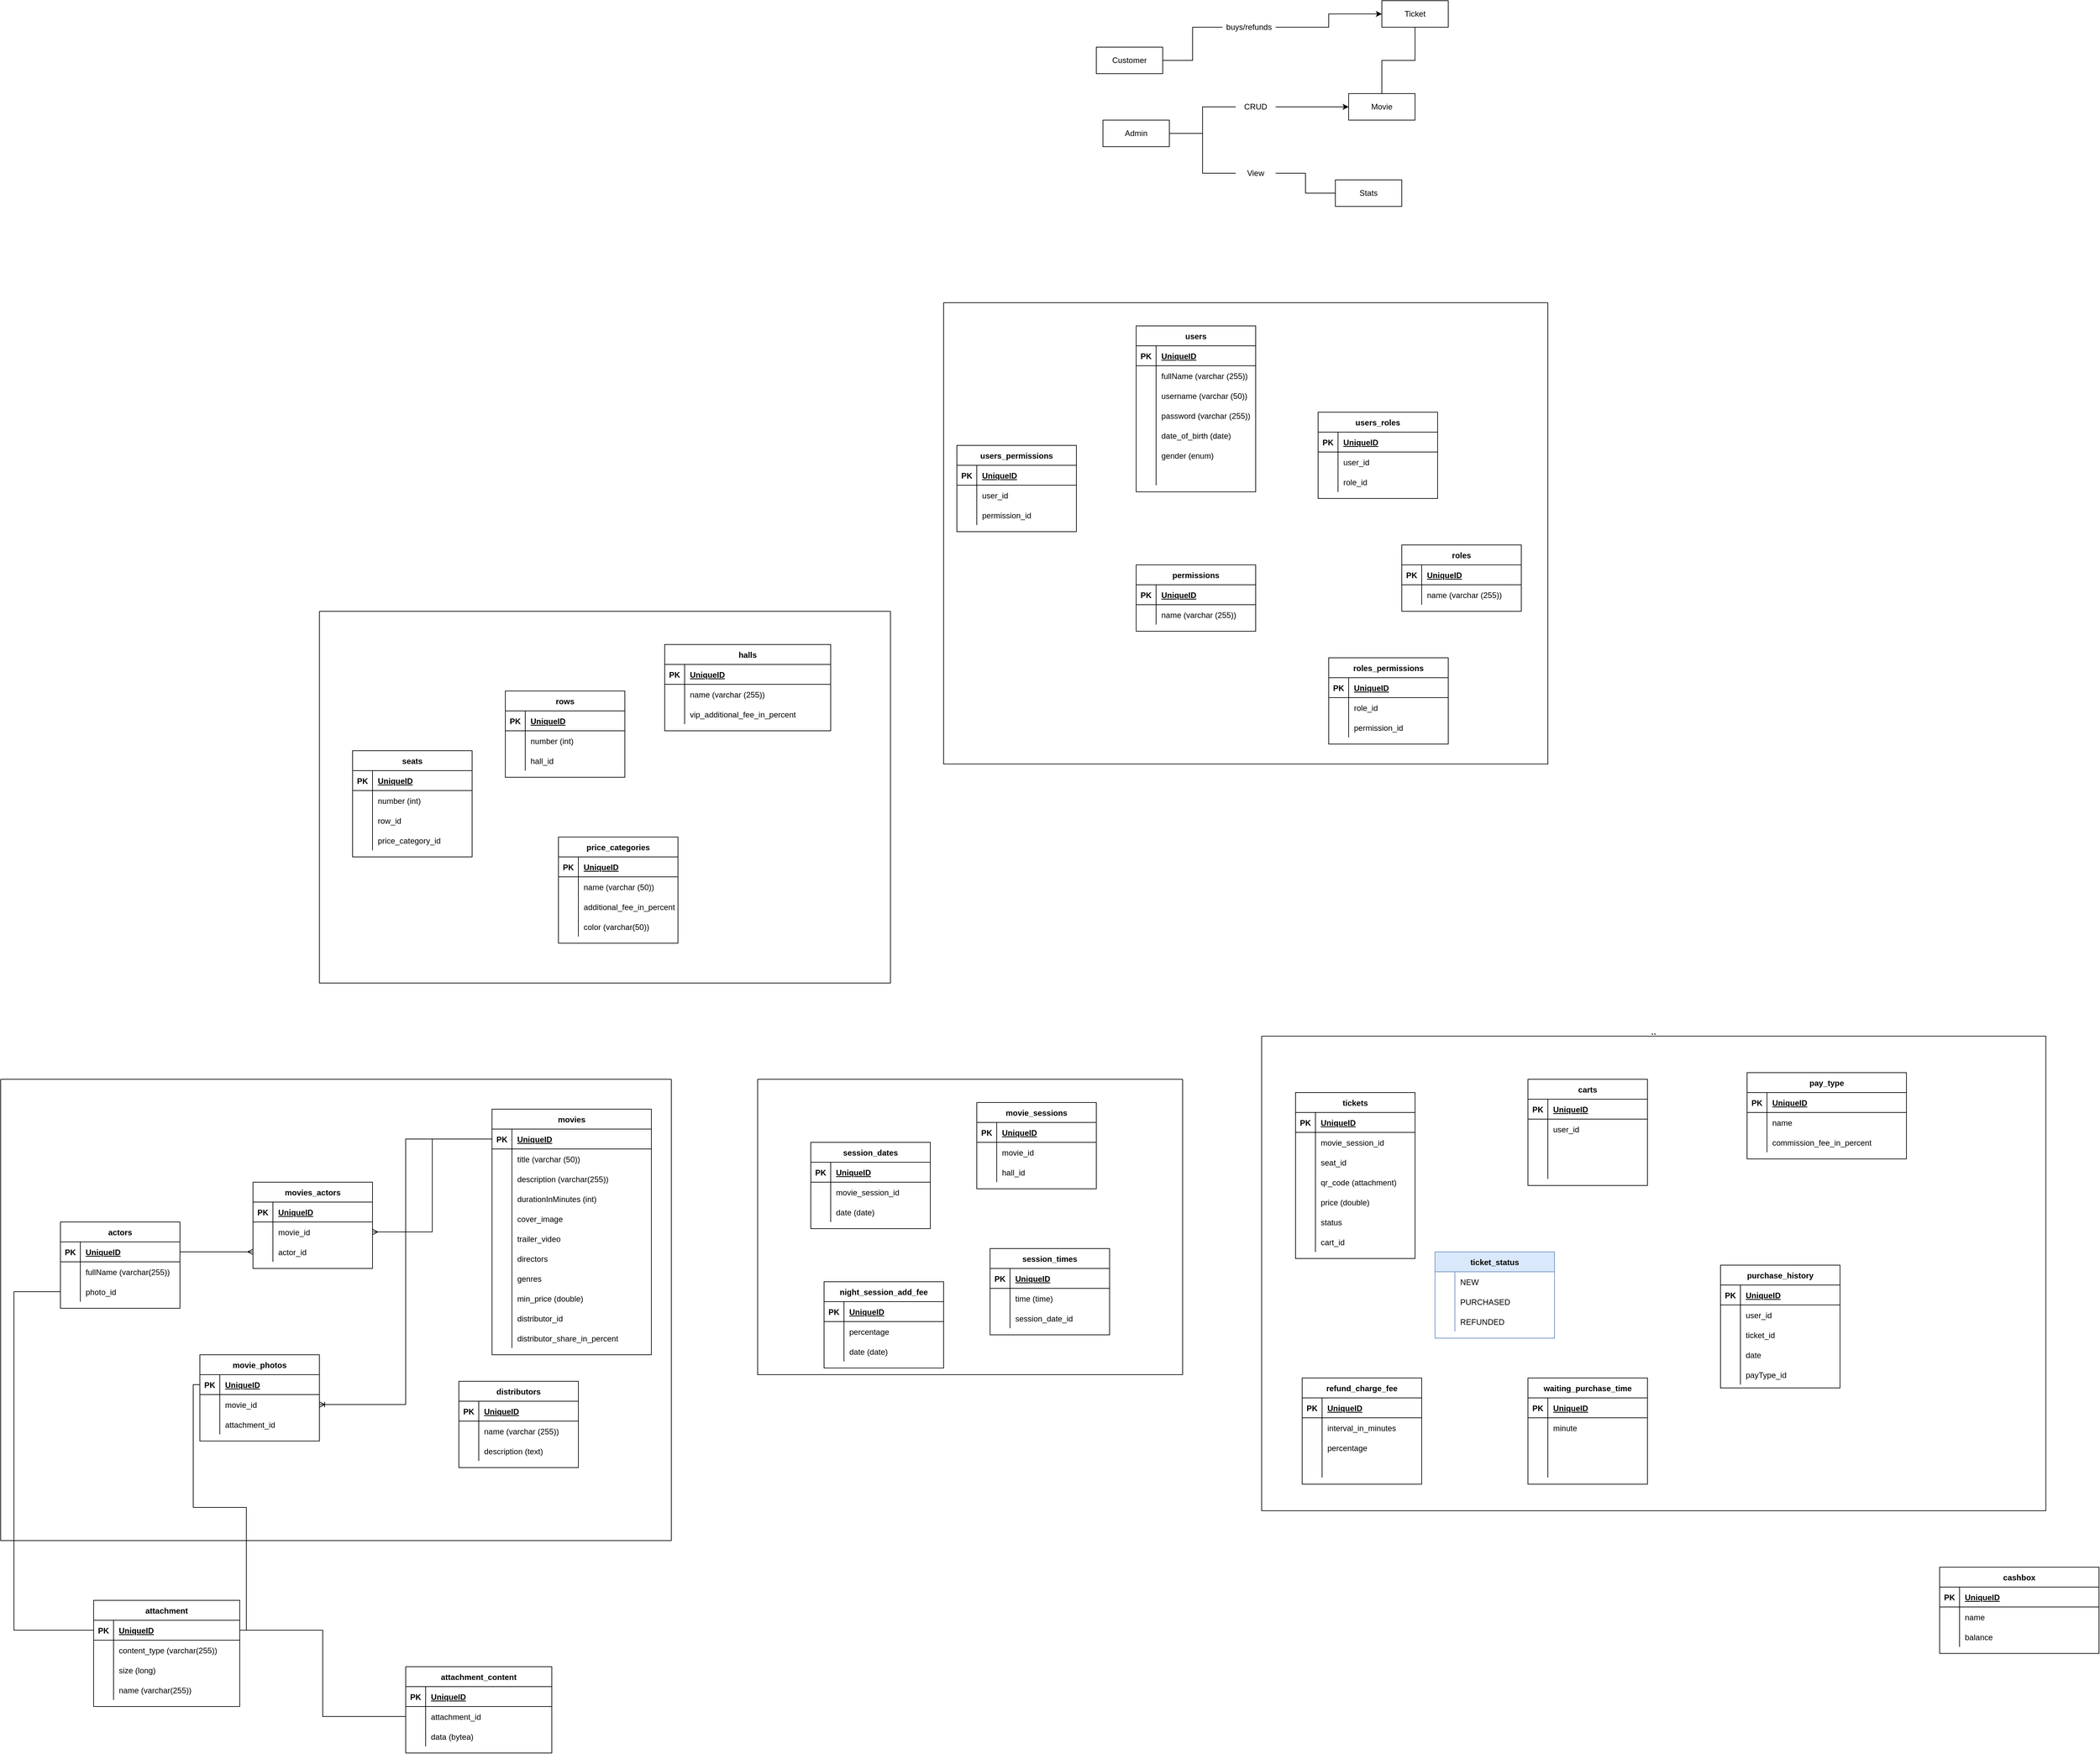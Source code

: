<mxfile version="17.1.2" type="google"><diagram id="vAW0SRLjf6kCXM1xL3M-" name="Page-1"><mxGraphModel dx="5447" dy="2899" grid="1" gridSize="10" guides="1" tooltips="1" connect="1" arrows="1" fold="1" page="1" pageScale="1" pageWidth="827" pageHeight="1169" math="0" shadow="0"><root><mxCell id="0"/><mxCell id="1" parent="0"/><mxCell id="Qzwmoau0-dAY5ZIMgqvd-19" style="edgeStyle=orthogonalEdgeStyle;rounded=0;orthogonalLoop=1;jettySize=auto;html=1;exitX=1;exitY=0.5;exitDx=0;exitDy=0;entryX=0;entryY=0.5;entryDx=0;entryDy=0;startArrow=none;" parent="1" source="Qzwmoau0-dAY5ZIMgqvd-20" target="Qzwmoau0-dAY5ZIMgqvd-18" edge="1"><mxGeometry relative="1" as="geometry"/></mxCell><mxCell id="Qzwmoau0-dAY5ZIMgqvd-17" value="Customer" style="whiteSpace=wrap;html=1;align=center;" parent="1" vertex="1"><mxGeometry x="80" y="20" width="100" height="40" as="geometry"/></mxCell><mxCell id="Qzwmoau0-dAY5ZIMgqvd-18" value="Ticket" style="whiteSpace=wrap;html=1;align=center;" parent="1" vertex="1"><mxGeometry x="510" y="-50" width="100" height="40" as="geometry"/></mxCell><mxCell id="Qzwmoau0-dAY5ZIMgqvd-20" value="buys/refunds" style="text;html=1;strokeColor=none;fillColor=none;align=center;verticalAlign=middle;whiteSpace=wrap;rounded=0;" parent="1" vertex="1"><mxGeometry x="270" y="-25" width="80" height="30" as="geometry"/></mxCell><mxCell id="Qzwmoau0-dAY5ZIMgqvd-21" value="" style="edgeStyle=orthogonalEdgeStyle;rounded=0;orthogonalLoop=1;jettySize=auto;html=1;exitX=1;exitY=0.5;exitDx=0;exitDy=0;entryX=0;entryY=0.5;entryDx=0;entryDy=0;endArrow=none;" parent="1" source="Qzwmoau0-dAY5ZIMgqvd-17" target="Qzwmoau0-dAY5ZIMgqvd-20" edge="1"><mxGeometry relative="1" as="geometry"><mxPoint x="220" y="20" as="sourcePoint"/><mxPoint x="400" y="-20" as="targetPoint"/></mxGeometry></mxCell><mxCell id="Qzwmoau0-dAY5ZIMgqvd-24" style="edgeStyle=orthogonalEdgeStyle;rounded=0;orthogonalLoop=1;jettySize=auto;html=1;exitX=1;exitY=0.5;exitDx=0;exitDy=0;entryX=0;entryY=0.5;entryDx=0;entryDy=0;startArrow=none;" parent="1" source="Qzwmoau0-dAY5ZIMgqvd-25" target="Qzwmoau0-dAY5ZIMgqvd-23" edge="1"><mxGeometry relative="1" as="geometry"/></mxCell><mxCell id="Qzwmoau0-dAY5ZIMgqvd-29" style="edgeStyle=orthogonalEdgeStyle;rounded=0;orthogonalLoop=1;jettySize=auto;html=1;exitX=1;exitY=0.5;exitDx=0;exitDy=0;entryX=0;entryY=0.5;entryDx=0;entryDy=0;endArrow=none;endFill=0;startArrow=none;" parent="1" source="Qzwmoau0-dAY5ZIMgqvd-30" target="Qzwmoau0-dAY5ZIMgqvd-28" edge="1"><mxGeometry relative="1" as="geometry"/></mxCell><mxCell id="Qzwmoau0-dAY5ZIMgqvd-22" value="Admin" style="whiteSpace=wrap;html=1;align=center;" parent="1" vertex="1"><mxGeometry x="90" y="130" width="100" height="40" as="geometry"/></mxCell><mxCell id="Qzwmoau0-dAY5ZIMgqvd-27" style="edgeStyle=orthogonalEdgeStyle;rounded=0;orthogonalLoop=1;jettySize=auto;html=1;exitX=0.5;exitY=0;exitDx=0;exitDy=0;entryX=0.5;entryY=1;entryDx=0;entryDy=0;endArrow=none;endFill=0;" parent="1" source="Qzwmoau0-dAY5ZIMgqvd-23" target="Qzwmoau0-dAY5ZIMgqvd-18" edge="1"><mxGeometry relative="1" as="geometry"/></mxCell><mxCell id="Qzwmoau0-dAY5ZIMgqvd-23" value="Movie" style="whiteSpace=wrap;html=1;align=center;" parent="1" vertex="1"><mxGeometry x="460" y="90" width="100" height="40" as="geometry"/></mxCell><mxCell id="Qzwmoau0-dAY5ZIMgqvd-25" value="CRUD" style="text;html=1;strokeColor=none;fillColor=none;align=center;verticalAlign=middle;whiteSpace=wrap;rounded=0;" parent="1" vertex="1"><mxGeometry x="290" y="95" width="60" height="30" as="geometry"/></mxCell><mxCell id="Qzwmoau0-dAY5ZIMgqvd-26" value="" style="edgeStyle=orthogonalEdgeStyle;rounded=0;orthogonalLoop=1;jettySize=auto;html=1;exitX=1;exitY=0.5;exitDx=0;exitDy=0;entryX=0;entryY=0.5;entryDx=0;entryDy=0;endArrow=none;" parent="1" source="Qzwmoau0-dAY5ZIMgqvd-22" target="Qzwmoau0-dAY5ZIMgqvd-25" edge="1"><mxGeometry relative="1" as="geometry"><mxPoint x="190" y="150.0" as="sourcePoint"/><mxPoint x="460" y="110" as="targetPoint"/></mxGeometry></mxCell><mxCell id="Qzwmoau0-dAY5ZIMgqvd-28" value="Stats" style="whiteSpace=wrap;html=1;align=center;" parent="1" vertex="1"><mxGeometry x="440" y="220" width="100" height="40" as="geometry"/></mxCell><mxCell id="Qzwmoau0-dAY5ZIMgqvd-30" value="View" style="text;html=1;strokeColor=none;fillColor=none;align=center;verticalAlign=middle;whiteSpace=wrap;rounded=0;" parent="1" vertex="1"><mxGeometry x="290" y="195" width="60" height="30" as="geometry"/></mxCell><mxCell id="Qzwmoau0-dAY5ZIMgqvd-31" value="" style="edgeStyle=orthogonalEdgeStyle;rounded=0;orthogonalLoop=1;jettySize=auto;html=1;exitX=1;exitY=0.5;exitDx=0;exitDy=0;entryX=0;entryY=0.5;entryDx=0;entryDy=0;endArrow=none;endFill=0;" parent="1" source="Qzwmoau0-dAY5ZIMgqvd-22" target="Qzwmoau0-dAY5ZIMgqvd-30" edge="1"><mxGeometry relative="1" as="geometry"><mxPoint x="190" y="150" as="sourcePoint"/><mxPoint x="440" y="240" as="targetPoint"/></mxGeometry></mxCell><mxCell id="Qzwmoau0-dAY5ZIMgqvd-32" value="users" style="shape=table;startSize=30;container=1;collapsible=1;childLayout=tableLayout;fixedRows=1;rowLines=0;fontStyle=1;align=center;resizeLast=1;" parent="1" vertex="1"><mxGeometry x="140" y="440" width="180" height="250" as="geometry"/></mxCell><mxCell id="Qzwmoau0-dAY5ZIMgqvd-33" value="" style="shape=tableRow;horizontal=0;startSize=0;swimlaneHead=0;swimlaneBody=0;fillColor=none;collapsible=0;dropTarget=0;points=[[0,0.5],[1,0.5]];portConstraint=eastwest;top=0;left=0;right=0;bottom=1;" parent="Qzwmoau0-dAY5ZIMgqvd-32" vertex="1"><mxGeometry y="30" width="180" height="30" as="geometry"/></mxCell><mxCell id="Qzwmoau0-dAY5ZIMgqvd-34" value="PK" style="shape=partialRectangle;connectable=0;fillColor=none;top=0;left=0;bottom=0;right=0;fontStyle=1;overflow=hidden;" parent="Qzwmoau0-dAY5ZIMgqvd-33" vertex="1"><mxGeometry width="30" height="30" as="geometry"><mxRectangle width="30" height="30" as="alternateBounds"/></mxGeometry></mxCell><mxCell id="Qzwmoau0-dAY5ZIMgqvd-35" value="UniqueID" style="shape=partialRectangle;connectable=0;fillColor=none;top=0;left=0;bottom=0;right=0;align=left;spacingLeft=6;fontStyle=5;overflow=hidden;" parent="Qzwmoau0-dAY5ZIMgqvd-33" vertex="1"><mxGeometry x="30" width="150" height="30" as="geometry"><mxRectangle width="150" height="30" as="alternateBounds"/></mxGeometry></mxCell><mxCell id="Qzwmoau0-dAY5ZIMgqvd-36" value="" style="shape=tableRow;horizontal=0;startSize=0;swimlaneHead=0;swimlaneBody=0;fillColor=none;collapsible=0;dropTarget=0;points=[[0,0.5],[1,0.5]];portConstraint=eastwest;top=0;left=0;right=0;bottom=0;" parent="Qzwmoau0-dAY5ZIMgqvd-32" vertex="1"><mxGeometry y="60" width="180" height="30" as="geometry"/></mxCell><mxCell id="Qzwmoau0-dAY5ZIMgqvd-37" value="" style="shape=partialRectangle;connectable=0;fillColor=none;top=0;left=0;bottom=0;right=0;editable=1;overflow=hidden;" parent="Qzwmoau0-dAY5ZIMgqvd-36" vertex="1"><mxGeometry width="30" height="30" as="geometry"><mxRectangle width="30" height="30" as="alternateBounds"/></mxGeometry></mxCell><mxCell id="Qzwmoau0-dAY5ZIMgqvd-38" value="fullName (varchar (255))" style="shape=partialRectangle;connectable=0;fillColor=none;top=0;left=0;bottom=0;right=0;align=left;spacingLeft=6;overflow=hidden;" parent="Qzwmoau0-dAY5ZIMgqvd-36" vertex="1"><mxGeometry x="30" width="150" height="30" as="geometry"><mxRectangle width="150" height="30" as="alternateBounds"/></mxGeometry></mxCell><mxCell id="Qzwmoau0-dAY5ZIMgqvd-39" value="" style="shape=tableRow;horizontal=0;startSize=0;swimlaneHead=0;swimlaneBody=0;fillColor=none;collapsible=0;dropTarget=0;points=[[0,0.5],[1,0.5]];portConstraint=eastwest;top=0;left=0;right=0;bottom=0;" parent="Qzwmoau0-dAY5ZIMgqvd-32" vertex="1"><mxGeometry y="90" width="180" height="30" as="geometry"/></mxCell><mxCell id="Qzwmoau0-dAY5ZIMgqvd-40" value="" style="shape=partialRectangle;connectable=0;fillColor=none;top=0;left=0;bottom=0;right=0;editable=1;overflow=hidden;" parent="Qzwmoau0-dAY5ZIMgqvd-39" vertex="1"><mxGeometry width="30" height="30" as="geometry"><mxRectangle width="30" height="30" as="alternateBounds"/></mxGeometry></mxCell><mxCell id="Qzwmoau0-dAY5ZIMgqvd-41" value="username (varchar (50))" style="shape=partialRectangle;connectable=0;fillColor=none;top=0;left=0;bottom=0;right=0;align=left;spacingLeft=6;overflow=hidden;" parent="Qzwmoau0-dAY5ZIMgqvd-39" vertex="1"><mxGeometry x="30" width="150" height="30" as="geometry"><mxRectangle width="150" height="30" as="alternateBounds"/></mxGeometry></mxCell><mxCell id="Qzwmoau0-dAY5ZIMgqvd-42" value="" style="shape=tableRow;horizontal=0;startSize=0;swimlaneHead=0;swimlaneBody=0;fillColor=none;collapsible=0;dropTarget=0;points=[[0,0.5],[1,0.5]];portConstraint=eastwest;top=0;left=0;right=0;bottom=0;" parent="Qzwmoau0-dAY5ZIMgqvd-32" vertex="1"><mxGeometry y="120" width="180" height="30" as="geometry"/></mxCell><mxCell id="Qzwmoau0-dAY5ZIMgqvd-43" value="" style="shape=partialRectangle;connectable=0;fillColor=none;top=0;left=0;bottom=0;right=0;editable=1;overflow=hidden;" parent="Qzwmoau0-dAY5ZIMgqvd-42" vertex="1"><mxGeometry width="30" height="30" as="geometry"><mxRectangle width="30" height="30" as="alternateBounds"/></mxGeometry></mxCell><mxCell id="Qzwmoau0-dAY5ZIMgqvd-44" value="password (varchar (255))" style="shape=partialRectangle;connectable=0;fillColor=none;top=0;left=0;bottom=0;right=0;align=left;spacingLeft=6;overflow=hidden;" parent="Qzwmoau0-dAY5ZIMgqvd-42" vertex="1"><mxGeometry x="30" width="150" height="30" as="geometry"><mxRectangle width="150" height="30" as="alternateBounds"/></mxGeometry></mxCell><mxCell id="Qzwmoau0-dAY5ZIMgqvd-45" value="" style="shape=tableRow;horizontal=0;startSize=0;swimlaneHead=0;swimlaneBody=0;fillColor=none;collapsible=0;dropTarget=0;points=[[0,0.5],[1,0.5]];portConstraint=eastwest;top=0;left=0;right=0;bottom=0;" parent="Qzwmoau0-dAY5ZIMgqvd-32" vertex="1"><mxGeometry y="150" width="180" height="30" as="geometry"/></mxCell><mxCell id="Qzwmoau0-dAY5ZIMgqvd-46" value="" style="shape=partialRectangle;connectable=0;fillColor=none;top=0;left=0;bottom=0;right=0;editable=1;overflow=hidden;" parent="Qzwmoau0-dAY5ZIMgqvd-45" vertex="1"><mxGeometry width="30" height="30" as="geometry"><mxRectangle width="30" height="30" as="alternateBounds"/></mxGeometry></mxCell><mxCell id="Qzwmoau0-dAY5ZIMgqvd-47" value="date_of_birth (date)" style="shape=partialRectangle;connectable=0;fillColor=none;top=0;left=0;bottom=0;right=0;align=left;spacingLeft=6;overflow=hidden;" parent="Qzwmoau0-dAY5ZIMgqvd-45" vertex="1"><mxGeometry x="30" width="150" height="30" as="geometry"><mxRectangle width="150" height="30" as="alternateBounds"/></mxGeometry></mxCell><mxCell id="Qzwmoau0-dAY5ZIMgqvd-48" value="" style="shape=tableRow;horizontal=0;startSize=0;swimlaneHead=0;swimlaneBody=0;fillColor=none;collapsible=0;dropTarget=0;points=[[0,0.5],[1,0.5]];portConstraint=eastwest;top=0;left=0;right=0;bottom=0;" parent="Qzwmoau0-dAY5ZIMgqvd-32" vertex="1"><mxGeometry y="180" width="180" height="30" as="geometry"/></mxCell><mxCell id="Qzwmoau0-dAY5ZIMgqvd-49" value="" style="shape=partialRectangle;connectable=0;fillColor=none;top=0;left=0;bottom=0;right=0;editable=1;overflow=hidden;" parent="Qzwmoau0-dAY5ZIMgqvd-48" vertex="1"><mxGeometry width="30" height="30" as="geometry"><mxRectangle width="30" height="30" as="alternateBounds"/></mxGeometry></mxCell><mxCell id="Qzwmoau0-dAY5ZIMgqvd-50" value="gender (enum)" style="shape=partialRectangle;connectable=0;fillColor=none;top=0;left=0;bottom=0;right=0;align=left;spacingLeft=6;overflow=hidden;" parent="Qzwmoau0-dAY5ZIMgqvd-48" vertex="1"><mxGeometry x="30" width="150" height="30" as="geometry"><mxRectangle width="150" height="30" as="alternateBounds"/></mxGeometry></mxCell><mxCell id="Qzwmoau0-dAY5ZIMgqvd-51" value="" style="shape=tableRow;horizontal=0;startSize=0;swimlaneHead=0;swimlaneBody=0;fillColor=none;collapsible=0;dropTarget=0;points=[[0,0.5],[1,0.5]];portConstraint=eastwest;top=0;left=0;right=0;bottom=0;" parent="Qzwmoau0-dAY5ZIMgqvd-32" vertex="1"><mxGeometry y="210" width="180" height="30" as="geometry"/></mxCell><mxCell id="Qzwmoau0-dAY5ZIMgqvd-52" value="" style="shape=partialRectangle;connectable=0;fillColor=none;top=0;left=0;bottom=0;right=0;editable=1;overflow=hidden;" parent="Qzwmoau0-dAY5ZIMgqvd-51" vertex="1"><mxGeometry width="30" height="30" as="geometry"><mxRectangle width="30" height="30" as="alternateBounds"/></mxGeometry></mxCell><mxCell id="Qzwmoau0-dAY5ZIMgqvd-53" value="" style="shape=partialRectangle;connectable=0;fillColor=none;top=0;left=0;bottom=0;right=0;align=left;spacingLeft=6;overflow=hidden;" parent="Qzwmoau0-dAY5ZIMgqvd-51" vertex="1"><mxGeometry x="30" width="150" height="30" as="geometry"><mxRectangle width="150" height="30" as="alternateBounds"/></mxGeometry></mxCell><mxCell id="Qzwmoau0-dAY5ZIMgqvd-54" value="roles" style="shape=table;startSize=30;container=1;collapsible=1;childLayout=tableLayout;fixedRows=1;rowLines=0;fontStyle=1;align=center;resizeLast=1;" parent="1" vertex="1"><mxGeometry x="540" y="770" width="180" height="100" as="geometry"/></mxCell><mxCell id="Qzwmoau0-dAY5ZIMgqvd-55" value="" style="shape=tableRow;horizontal=0;startSize=0;swimlaneHead=0;swimlaneBody=0;fillColor=none;collapsible=0;dropTarget=0;points=[[0,0.5],[1,0.5]];portConstraint=eastwest;top=0;left=0;right=0;bottom=1;" parent="Qzwmoau0-dAY5ZIMgqvd-54" vertex="1"><mxGeometry y="30" width="180" height="30" as="geometry"/></mxCell><mxCell id="Qzwmoau0-dAY5ZIMgqvd-56" value="PK" style="shape=partialRectangle;connectable=0;fillColor=none;top=0;left=0;bottom=0;right=0;fontStyle=1;overflow=hidden;" parent="Qzwmoau0-dAY5ZIMgqvd-55" vertex="1"><mxGeometry width="30" height="30" as="geometry"><mxRectangle width="30" height="30" as="alternateBounds"/></mxGeometry></mxCell><mxCell id="Qzwmoau0-dAY5ZIMgqvd-57" value="UniqueID" style="shape=partialRectangle;connectable=0;fillColor=none;top=0;left=0;bottom=0;right=0;align=left;spacingLeft=6;fontStyle=5;overflow=hidden;" parent="Qzwmoau0-dAY5ZIMgqvd-55" vertex="1"><mxGeometry x="30" width="150" height="30" as="geometry"><mxRectangle width="150" height="30" as="alternateBounds"/></mxGeometry></mxCell><mxCell id="Qzwmoau0-dAY5ZIMgqvd-58" value="" style="shape=tableRow;horizontal=0;startSize=0;swimlaneHead=0;swimlaneBody=0;fillColor=none;collapsible=0;dropTarget=0;points=[[0,0.5],[1,0.5]];portConstraint=eastwest;top=0;left=0;right=0;bottom=0;" parent="Qzwmoau0-dAY5ZIMgqvd-54" vertex="1"><mxGeometry y="60" width="180" height="30" as="geometry"/></mxCell><mxCell id="Qzwmoau0-dAY5ZIMgqvd-59" value="" style="shape=partialRectangle;connectable=0;fillColor=none;top=0;left=0;bottom=0;right=0;editable=1;overflow=hidden;" parent="Qzwmoau0-dAY5ZIMgqvd-58" vertex="1"><mxGeometry width="30" height="30" as="geometry"><mxRectangle width="30" height="30" as="alternateBounds"/></mxGeometry></mxCell><mxCell id="Qzwmoau0-dAY5ZIMgqvd-60" value="name (varchar (255))" style="shape=partialRectangle;connectable=0;fillColor=none;top=0;left=0;bottom=0;right=0;align=left;spacingLeft=6;overflow=hidden;" parent="Qzwmoau0-dAY5ZIMgqvd-58" vertex="1"><mxGeometry x="30" width="150" height="30" as="geometry"><mxRectangle width="150" height="30" as="alternateBounds"/></mxGeometry></mxCell><mxCell id="Qzwmoau0-dAY5ZIMgqvd-76" value="users_roles" style="shape=table;startSize=30;container=1;collapsible=1;childLayout=tableLayout;fixedRows=1;rowLines=0;fontStyle=1;align=center;resizeLast=1;" parent="1" vertex="1"><mxGeometry x="414" y="570" width="180" height="130" as="geometry"/></mxCell><mxCell id="Qzwmoau0-dAY5ZIMgqvd-77" value="" style="shape=tableRow;horizontal=0;startSize=0;swimlaneHead=0;swimlaneBody=0;fillColor=none;collapsible=0;dropTarget=0;points=[[0,0.5],[1,0.5]];portConstraint=eastwest;top=0;left=0;right=0;bottom=1;" parent="Qzwmoau0-dAY5ZIMgqvd-76" vertex="1"><mxGeometry y="30" width="180" height="30" as="geometry"/></mxCell><mxCell id="Qzwmoau0-dAY5ZIMgqvd-78" value="PK" style="shape=partialRectangle;connectable=0;fillColor=none;top=0;left=0;bottom=0;right=0;fontStyle=1;overflow=hidden;" parent="Qzwmoau0-dAY5ZIMgqvd-77" vertex="1"><mxGeometry width="30" height="30" as="geometry"><mxRectangle width="30" height="30" as="alternateBounds"/></mxGeometry></mxCell><mxCell id="Qzwmoau0-dAY5ZIMgqvd-79" value="UniqueID" style="shape=partialRectangle;connectable=0;fillColor=none;top=0;left=0;bottom=0;right=0;align=left;spacingLeft=6;fontStyle=5;overflow=hidden;" parent="Qzwmoau0-dAY5ZIMgqvd-77" vertex="1"><mxGeometry x="30" width="150" height="30" as="geometry"><mxRectangle width="150" height="30" as="alternateBounds"/></mxGeometry></mxCell><mxCell id="Qzwmoau0-dAY5ZIMgqvd-80" value="" style="shape=tableRow;horizontal=0;startSize=0;swimlaneHead=0;swimlaneBody=0;fillColor=none;collapsible=0;dropTarget=0;points=[[0,0.5],[1,0.5]];portConstraint=eastwest;top=0;left=0;right=0;bottom=0;" parent="Qzwmoau0-dAY5ZIMgqvd-76" vertex="1"><mxGeometry y="60" width="180" height="30" as="geometry"/></mxCell><mxCell id="Qzwmoau0-dAY5ZIMgqvd-81" value="" style="shape=partialRectangle;connectable=0;fillColor=none;top=0;left=0;bottom=0;right=0;editable=1;overflow=hidden;" parent="Qzwmoau0-dAY5ZIMgqvd-80" vertex="1"><mxGeometry width="30" height="30" as="geometry"><mxRectangle width="30" height="30" as="alternateBounds"/></mxGeometry></mxCell><mxCell id="Qzwmoau0-dAY5ZIMgqvd-82" value="user_id" style="shape=partialRectangle;connectable=0;fillColor=none;top=0;left=0;bottom=0;right=0;align=left;spacingLeft=6;overflow=hidden;" parent="Qzwmoau0-dAY5ZIMgqvd-80" vertex="1"><mxGeometry x="30" width="150" height="30" as="geometry"><mxRectangle width="150" height="30" as="alternateBounds"/></mxGeometry></mxCell><mxCell id="Qzwmoau0-dAY5ZIMgqvd-83" value="" style="shape=tableRow;horizontal=0;startSize=0;swimlaneHead=0;swimlaneBody=0;fillColor=none;collapsible=0;dropTarget=0;points=[[0,0.5],[1,0.5]];portConstraint=eastwest;top=0;left=0;right=0;bottom=0;" parent="Qzwmoau0-dAY5ZIMgqvd-76" vertex="1"><mxGeometry y="90" width="180" height="30" as="geometry"/></mxCell><mxCell id="Qzwmoau0-dAY5ZIMgqvd-84" value="" style="shape=partialRectangle;connectable=0;fillColor=none;top=0;left=0;bottom=0;right=0;editable=1;overflow=hidden;" parent="Qzwmoau0-dAY5ZIMgqvd-83" vertex="1"><mxGeometry width="30" height="30" as="geometry"><mxRectangle width="30" height="30" as="alternateBounds"/></mxGeometry></mxCell><mxCell id="Qzwmoau0-dAY5ZIMgqvd-85" value="role_id" style="shape=partialRectangle;connectable=0;fillColor=none;top=0;left=0;bottom=0;right=0;align=left;spacingLeft=6;overflow=hidden;" parent="Qzwmoau0-dAY5ZIMgqvd-83" vertex="1"><mxGeometry x="30" width="150" height="30" as="geometry"><mxRectangle width="150" height="30" as="alternateBounds"/></mxGeometry></mxCell><mxCell id="Qzwmoau0-dAY5ZIMgqvd-86" value="permissions" style="shape=table;startSize=30;container=1;collapsible=1;childLayout=tableLayout;fixedRows=1;rowLines=0;fontStyle=1;align=center;resizeLast=1;" parent="1" vertex="1"><mxGeometry x="140" y="800" width="180" height="100" as="geometry"/></mxCell><mxCell id="Qzwmoau0-dAY5ZIMgqvd-87" value="" style="shape=tableRow;horizontal=0;startSize=0;swimlaneHead=0;swimlaneBody=0;fillColor=none;collapsible=0;dropTarget=0;points=[[0,0.5],[1,0.5]];portConstraint=eastwest;top=0;left=0;right=0;bottom=1;" parent="Qzwmoau0-dAY5ZIMgqvd-86" vertex="1"><mxGeometry y="30" width="180" height="30" as="geometry"/></mxCell><mxCell id="Qzwmoau0-dAY5ZIMgqvd-88" value="PK" style="shape=partialRectangle;connectable=0;fillColor=none;top=0;left=0;bottom=0;right=0;fontStyle=1;overflow=hidden;" parent="Qzwmoau0-dAY5ZIMgqvd-87" vertex="1"><mxGeometry width="30" height="30" as="geometry"><mxRectangle width="30" height="30" as="alternateBounds"/></mxGeometry></mxCell><mxCell id="Qzwmoau0-dAY5ZIMgqvd-89" value="UniqueID" style="shape=partialRectangle;connectable=0;fillColor=none;top=0;left=0;bottom=0;right=0;align=left;spacingLeft=6;fontStyle=5;overflow=hidden;" parent="Qzwmoau0-dAY5ZIMgqvd-87" vertex="1"><mxGeometry x="30" width="150" height="30" as="geometry"><mxRectangle width="150" height="30" as="alternateBounds"/></mxGeometry></mxCell><mxCell id="Qzwmoau0-dAY5ZIMgqvd-90" value="" style="shape=tableRow;horizontal=0;startSize=0;swimlaneHead=0;swimlaneBody=0;fillColor=none;collapsible=0;dropTarget=0;points=[[0,0.5],[1,0.5]];portConstraint=eastwest;top=0;left=0;right=0;bottom=0;" parent="Qzwmoau0-dAY5ZIMgqvd-86" vertex="1"><mxGeometry y="60" width="180" height="30" as="geometry"/></mxCell><mxCell id="Qzwmoau0-dAY5ZIMgqvd-91" value="" style="shape=partialRectangle;connectable=0;fillColor=none;top=0;left=0;bottom=0;right=0;editable=1;overflow=hidden;" parent="Qzwmoau0-dAY5ZIMgqvd-90" vertex="1"><mxGeometry width="30" height="30" as="geometry"><mxRectangle width="30" height="30" as="alternateBounds"/></mxGeometry></mxCell><mxCell id="Qzwmoau0-dAY5ZIMgqvd-92" value="name (varchar (255))" style="shape=partialRectangle;connectable=0;fillColor=none;top=0;left=0;bottom=0;right=0;align=left;spacingLeft=6;overflow=hidden;" parent="Qzwmoau0-dAY5ZIMgqvd-90" vertex="1"><mxGeometry x="30" width="150" height="30" as="geometry"><mxRectangle width="150" height="30" as="alternateBounds"/></mxGeometry></mxCell><mxCell id="Qzwmoau0-dAY5ZIMgqvd-93" value="roles_permissions" style="shape=table;startSize=30;container=1;collapsible=1;childLayout=tableLayout;fixedRows=1;rowLines=0;fontStyle=1;align=center;resizeLast=1;" parent="1" vertex="1"><mxGeometry x="430" y="940" width="180" height="130" as="geometry"/></mxCell><mxCell id="Qzwmoau0-dAY5ZIMgqvd-94" value="" style="shape=tableRow;horizontal=0;startSize=0;swimlaneHead=0;swimlaneBody=0;fillColor=none;collapsible=0;dropTarget=0;points=[[0,0.5],[1,0.5]];portConstraint=eastwest;top=0;left=0;right=0;bottom=1;" parent="Qzwmoau0-dAY5ZIMgqvd-93" vertex="1"><mxGeometry y="30" width="180" height="30" as="geometry"/></mxCell><mxCell id="Qzwmoau0-dAY5ZIMgqvd-95" value="PK" style="shape=partialRectangle;connectable=0;fillColor=none;top=0;left=0;bottom=0;right=0;fontStyle=1;overflow=hidden;" parent="Qzwmoau0-dAY5ZIMgqvd-94" vertex="1"><mxGeometry width="30" height="30" as="geometry"><mxRectangle width="30" height="30" as="alternateBounds"/></mxGeometry></mxCell><mxCell id="Qzwmoau0-dAY5ZIMgqvd-96" value="UniqueID" style="shape=partialRectangle;connectable=0;fillColor=none;top=0;left=0;bottom=0;right=0;align=left;spacingLeft=6;fontStyle=5;overflow=hidden;" parent="Qzwmoau0-dAY5ZIMgqvd-94" vertex="1"><mxGeometry x="30" width="150" height="30" as="geometry"><mxRectangle width="150" height="30" as="alternateBounds"/></mxGeometry></mxCell><mxCell id="Qzwmoau0-dAY5ZIMgqvd-97" value="" style="shape=tableRow;horizontal=0;startSize=0;swimlaneHead=0;swimlaneBody=0;fillColor=none;collapsible=0;dropTarget=0;points=[[0,0.5],[1,0.5]];portConstraint=eastwest;top=0;left=0;right=0;bottom=0;" parent="Qzwmoau0-dAY5ZIMgqvd-93" vertex="1"><mxGeometry y="60" width="180" height="30" as="geometry"/></mxCell><mxCell id="Qzwmoau0-dAY5ZIMgqvd-98" value="" style="shape=partialRectangle;connectable=0;fillColor=none;top=0;left=0;bottom=0;right=0;editable=1;overflow=hidden;" parent="Qzwmoau0-dAY5ZIMgqvd-97" vertex="1"><mxGeometry width="30" height="30" as="geometry"><mxRectangle width="30" height="30" as="alternateBounds"/></mxGeometry></mxCell><mxCell id="Qzwmoau0-dAY5ZIMgqvd-99" value="role_id" style="shape=partialRectangle;connectable=0;fillColor=none;top=0;left=0;bottom=0;right=0;align=left;spacingLeft=6;overflow=hidden;" parent="Qzwmoau0-dAY5ZIMgqvd-97" vertex="1"><mxGeometry x="30" width="150" height="30" as="geometry"><mxRectangle width="150" height="30" as="alternateBounds"/></mxGeometry></mxCell><mxCell id="Qzwmoau0-dAY5ZIMgqvd-100" value="" style="shape=tableRow;horizontal=0;startSize=0;swimlaneHead=0;swimlaneBody=0;fillColor=none;collapsible=0;dropTarget=0;points=[[0,0.5],[1,0.5]];portConstraint=eastwest;top=0;left=0;right=0;bottom=0;" parent="Qzwmoau0-dAY5ZIMgqvd-93" vertex="1"><mxGeometry y="90" width="180" height="30" as="geometry"/></mxCell><mxCell id="Qzwmoau0-dAY5ZIMgqvd-101" value="" style="shape=partialRectangle;connectable=0;fillColor=none;top=0;left=0;bottom=0;right=0;editable=1;overflow=hidden;" parent="Qzwmoau0-dAY5ZIMgqvd-100" vertex="1"><mxGeometry width="30" height="30" as="geometry"><mxRectangle width="30" height="30" as="alternateBounds"/></mxGeometry></mxCell><mxCell id="Qzwmoau0-dAY5ZIMgqvd-102" value="permission_id" style="shape=partialRectangle;connectable=0;fillColor=none;top=0;left=0;bottom=0;right=0;align=left;spacingLeft=6;overflow=hidden;" parent="Qzwmoau0-dAY5ZIMgqvd-100" vertex="1"><mxGeometry x="30" width="150" height="30" as="geometry"><mxRectangle width="150" height="30" as="alternateBounds"/></mxGeometry></mxCell><mxCell id="Qzwmoau0-dAY5ZIMgqvd-103" value="users_permissions" style="shape=table;startSize=30;container=1;collapsible=1;childLayout=tableLayout;fixedRows=1;rowLines=0;fontStyle=1;align=center;resizeLast=1;" parent="1" vertex="1"><mxGeometry x="-130" y="620" width="180" height="130" as="geometry"/></mxCell><mxCell id="Qzwmoau0-dAY5ZIMgqvd-104" value="" style="shape=tableRow;horizontal=0;startSize=0;swimlaneHead=0;swimlaneBody=0;fillColor=none;collapsible=0;dropTarget=0;points=[[0,0.5],[1,0.5]];portConstraint=eastwest;top=0;left=0;right=0;bottom=1;" parent="Qzwmoau0-dAY5ZIMgqvd-103" vertex="1"><mxGeometry y="30" width="180" height="30" as="geometry"/></mxCell><mxCell id="Qzwmoau0-dAY5ZIMgqvd-105" value="PK" style="shape=partialRectangle;connectable=0;fillColor=none;top=0;left=0;bottom=0;right=0;fontStyle=1;overflow=hidden;" parent="Qzwmoau0-dAY5ZIMgqvd-104" vertex="1"><mxGeometry width="30" height="30" as="geometry"><mxRectangle width="30" height="30" as="alternateBounds"/></mxGeometry></mxCell><mxCell id="Qzwmoau0-dAY5ZIMgqvd-106" value="UniqueID" style="shape=partialRectangle;connectable=0;fillColor=none;top=0;left=0;bottom=0;right=0;align=left;spacingLeft=6;fontStyle=5;overflow=hidden;" parent="Qzwmoau0-dAY5ZIMgqvd-104" vertex="1"><mxGeometry x="30" width="150" height="30" as="geometry"><mxRectangle width="150" height="30" as="alternateBounds"/></mxGeometry></mxCell><mxCell id="Qzwmoau0-dAY5ZIMgqvd-107" value="" style="shape=tableRow;horizontal=0;startSize=0;swimlaneHead=0;swimlaneBody=0;fillColor=none;collapsible=0;dropTarget=0;points=[[0,0.5],[1,0.5]];portConstraint=eastwest;top=0;left=0;right=0;bottom=0;" parent="Qzwmoau0-dAY5ZIMgqvd-103" vertex="1"><mxGeometry y="60" width="180" height="30" as="geometry"/></mxCell><mxCell id="Qzwmoau0-dAY5ZIMgqvd-108" value="" style="shape=partialRectangle;connectable=0;fillColor=none;top=0;left=0;bottom=0;right=0;editable=1;overflow=hidden;" parent="Qzwmoau0-dAY5ZIMgqvd-107" vertex="1"><mxGeometry width="30" height="30" as="geometry"><mxRectangle width="30" height="30" as="alternateBounds"/></mxGeometry></mxCell><mxCell id="Qzwmoau0-dAY5ZIMgqvd-109" value="user_id" style="shape=partialRectangle;connectable=0;fillColor=none;top=0;left=0;bottom=0;right=0;align=left;spacingLeft=6;overflow=hidden;" parent="Qzwmoau0-dAY5ZIMgqvd-107" vertex="1"><mxGeometry x="30" width="150" height="30" as="geometry"><mxRectangle width="150" height="30" as="alternateBounds"/></mxGeometry></mxCell><mxCell id="Qzwmoau0-dAY5ZIMgqvd-110" value="" style="shape=tableRow;horizontal=0;startSize=0;swimlaneHead=0;swimlaneBody=0;fillColor=none;collapsible=0;dropTarget=0;points=[[0,0.5],[1,0.5]];portConstraint=eastwest;top=0;left=0;right=0;bottom=0;" parent="Qzwmoau0-dAY5ZIMgqvd-103" vertex="1"><mxGeometry y="90" width="180" height="30" as="geometry"/></mxCell><mxCell id="Qzwmoau0-dAY5ZIMgqvd-111" value="" style="shape=partialRectangle;connectable=0;fillColor=none;top=0;left=0;bottom=0;right=0;editable=1;overflow=hidden;" parent="Qzwmoau0-dAY5ZIMgqvd-110" vertex="1"><mxGeometry width="30" height="30" as="geometry"><mxRectangle width="30" height="30" as="alternateBounds"/></mxGeometry></mxCell><mxCell id="Qzwmoau0-dAY5ZIMgqvd-112" value="permission_id" style="shape=partialRectangle;connectable=0;fillColor=none;top=0;left=0;bottom=0;right=0;align=left;spacingLeft=6;overflow=hidden;" parent="Qzwmoau0-dAY5ZIMgqvd-110" vertex="1"><mxGeometry x="30" width="150" height="30" as="geometry"><mxRectangle width="150" height="30" as="alternateBounds"/></mxGeometry></mxCell><mxCell id="Qzwmoau0-dAY5ZIMgqvd-113" value="halls" style="shape=table;startSize=30;container=1;collapsible=1;childLayout=tableLayout;fixedRows=1;rowLines=0;fontStyle=1;align=center;resizeLast=1;" parent="1" vertex="1"><mxGeometry x="-570" y="920" width="250" height="130" as="geometry"/></mxCell><mxCell id="Qzwmoau0-dAY5ZIMgqvd-114" value="" style="shape=tableRow;horizontal=0;startSize=0;swimlaneHead=0;swimlaneBody=0;fillColor=none;collapsible=0;dropTarget=0;points=[[0,0.5],[1,0.5]];portConstraint=eastwest;top=0;left=0;right=0;bottom=1;" parent="Qzwmoau0-dAY5ZIMgqvd-113" vertex="1"><mxGeometry y="30" width="250" height="30" as="geometry"/></mxCell><mxCell id="Qzwmoau0-dAY5ZIMgqvd-115" value="PK" style="shape=partialRectangle;connectable=0;fillColor=none;top=0;left=0;bottom=0;right=0;fontStyle=1;overflow=hidden;" parent="Qzwmoau0-dAY5ZIMgqvd-114" vertex="1"><mxGeometry width="30" height="30" as="geometry"><mxRectangle width="30" height="30" as="alternateBounds"/></mxGeometry></mxCell><mxCell id="Qzwmoau0-dAY5ZIMgqvd-116" value="UniqueID" style="shape=partialRectangle;connectable=0;fillColor=none;top=0;left=0;bottom=0;right=0;align=left;spacingLeft=6;fontStyle=5;overflow=hidden;" parent="Qzwmoau0-dAY5ZIMgqvd-114" vertex="1"><mxGeometry x="30" width="220" height="30" as="geometry"><mxRectangle width="220" height="30" as="alternateBounds"/></mxGeometry></mxCell><mxCell id="Qzwmoau0-dAY5ZIMgqvd-117" value="" style="shape=tableRow;horizontal=0;startSize=0;swimlaneHead=0;swimlaneBody=0;fillColor=none;collapsible=0;dropTarget=0;points=[[0,0.5],[1,0.5]];portConstraint=eastwest;top=0;left=0;right=0;bottom=0;" parent="Qzwmoau0-dAY5ZIMgqvd-113" vertex="1"><mxGeometry y="60" width="250" height="30" as="geometry"/></mxCell><mxCell id="Qzwmoau0-dAY5ZIMgqvd-118" value="" style="shape=partialRectangle;connectable=0;fillColor=none;top=0;left=0;bottom=0;right=0;editable=1;overflow=hidden;" parent="Qzwmoau0-dAY5ZIMgqvd-117" vertex="1"><mxGeometry width="30" height="30" as="geometry"><mxRectangle width="30" height="30" as="alternateBounds"/></mxGeometry></mxCell><mxCell id="Qzwmoau0-dAY5ZIMgqvd-119" value="name (varchar (255))" style="shape=partialRectangle;connectable=0;fillColor=none;top=0;left=0;bottom=0;right=0;align=left;spacingLeft=6;overflow=hidden;" parent="Qzwmoau0-dAY5ZIMgqvd-117" vertex="1"><mxGeometry x="30" width="220" height="30" as="geometry"><mxRectangle width="220" height="30" as="alternateBounds"/></mxGeometry></mxCell><mxCell id="Qzwmoau0-dAY5ZIMgqvd-120" value="" style="shape=tableRow;horizontal=0;startSize=0;swimlaneHead=0;swimlaneBody=0;fillColor=none;collapsible=0;dropTarget=0;points=[[0,0.5],[1,0.5]];portConstraint=eastwest;top=0;left=0;right=0;bottom=0;" parent="Qzwmoau0-dAY5ZIMgqvd-113" vertex="1"><mxGeometry y="90" width="250" height="30" as="geometry"/></mxCell><mxCell id="Qzwmoau0-dAY5ZIMgqvd-121" value="" style="shape=partialRectangle;connectable=0;fillColor=none;top=0;left=0;bottom=0;right=0;editable=1;overflow=hidden;" parent="Qzwmoau0-dAY5ZIMgqvd-120" vertex="1"><mxGeometry width="30" height="30" as="geometry"><mxRectangle width="30" height="30" as="alternateBounds"/></mxGeometry></mxCell><mxCell id="Qzwmoau0-dAY5ZIMgqvd-122" value="vip_additional_fee_in_percent" style="shape=partialRectangle;connectable=0;fillColor=none;top=0;left=0;bottom=0;right=0;align=left;spacingLeft=6;overflow=hidden;" parent="Qzwmoau0-dAY5ZIMgqvd-120" vertex="1"><mxGeometry x="30" width="220" height="30" as="geometry"><mxRectangle width="220" height="30" as="alternateBounds"/></mxGeometry></mxCell><mxCell id="Qzwmoau0-dAY5ZIMgqvd-126" value="rows" style="shape=table;startSize=30;container=1;collapsible=1;childLayout=tableLayout;fixedRows=1;rowLines=0;fontStyle=1;align=center;resizeLast=1;" parent="1" vertex="1"><mxGeometry x="-810" y="990" width="180" height="130" as="geometry"/></mxCell><mxCell id="Qzwmoau0-dAY5ZIMgqvd-127" value="" style="shape=tableRow;horizontal=0;startSize=0;swimlaneHead=0;swimlaneBody=0;fillColor=none;collapsible=0;dropTarget=0;points=[[0,0.5],[1,0.5]];portConstraint=eastwest;top=0;left=0;right=0;bottom=1;" parent="Qzwmoau0-dAY5ZIMgqvd-126" vertex="1"><mxGeometry y="30" width="180" height="30" as="geometry"/></mxCell><mxCell id="Qzwmoau0-dAY5ZIMgqvd-128" value="PK" style="shape=partialRectangle;connectable=0;fillColor=none;top=0;left=0;bottom=0;right=0;fontStyle=1;overflow=hidden;" parent="Qzwmoau0-dAY5ZIMgqvd-127" vertex="1"><mxGeometry width="30" height="30" as="geometry"><mxRectangle width="30" height="30" as="alternateBounds"/></mxGeometry></mxCell><mxCell id="Qzwmoau0-dAY5ZIMgqvd-129" value="UniqueID" style="shape=partialRectangle;connectable=0;fillColor=none;top=0;left=0;bottom=0;right=0;align=left;spacingLeft=6;fontStyle=5;overflow=hidden;" parent="Qzwmoau0-dAY5ZIMgqvd-127" vertex="1"><mxGeometry x="30" width="150" height="30" as="geometry"><mxRectangle width="150" height="30" as="alternateBounds"/></mxGeometry></mxCell><mxCell id="Qzwmoau0-dAY5ZIMgqvd-130" value="" style="shape=tableRow;horizontal=0;startSize=0;swimlaneHead=0;swimlaneBody=0;fillColor=none;collapsible=0;dropTarget=0;points=[[0,0.5],[1,0.5]];portConstraint=eastwest;top=0;left=0;right=0;bottom=0;" parent="Qzwmoau0-dAY5ZIMgqvd-126" vertex="1"><mxGeometry y="60" width="180" height="30" as="geometry"/></mxCell><mxCell id="Qzwmoau0-dAY5ZIMgqvd-131" value="" style="shape=partialRectangle;connectable=0;fillColor=none;top=0;left=0;bottom=0;right=0;editable=1;overflow=hidden;" parent="Qzwmoau0-dAY5ZIMgqvd-130" vertex="1"><mxGeometry width="30" height="30" as="geometry"><mxRectangle width="30" height="30" as="alternateBounds"/></mxGeometry></mxCell><mxCell id="Qzwmoau0-dAY5ZIMgqvd-132" value="number (int)" style="shape=partialRectangle;connectable=0;fillColor=none;top=0;left=0;bottom=0;right=0;align=left;spacingLeft=6;overflow=hidden;" parent="Qzwmoau0-dAY5ZIMgqvd-130" vertex="1"><mxGeometry x="30" width="150" height="30" as="geometry"><mxRectangle width="150" height="30" as="alternateBounds"/></mxGeometry></mxCell><mxCell id="Qzwmoau0-dAY5ZIMgqvd-136" value="" style="shape=tableRow;horizontal=0;startSize=0;swimlaneHead=0;swimlaneBody=0;fillColor=none;collapsible=0;dropTarget=0;points=[[0,0.5],[1,0.5]];portConstraint=eastwest;top=0;left=0;right=0;bottom=0;" parent="Qzwmoau0-dAY5ZIMgqvd-126" vertex="1"><mxGeometry y="90" width="180" height="30" as="geometry"/></mxCell><mxCell id="Qzwmoau0-dAY5ZIMgqvd-137" value="" style="shape=partialRectangle;connectable=0;fillColor=none;top=0;left=0;bottom=0;right=0;editable=1;overflow=hidden;" parent="Qzwmoau0-dAY5ZIMgqvd-136" vertex="1"><mxGeometry width="30" height="30" as="geometry"><mxRectangle width="30" height="30" as="alternateBounds"/></mxGeometry></mxCell><mxCell id="Qzwmoau0-dAY5ZIMgqvd-138" value="hall_id" style="shape=partialRectangle;connectable=0;fillColor=none;top=0;left=0;bottom=0;right=0;align=left;spacingLeft=6;overflow=hidden;" parent="Qzwmoau0-dAY5ZIMgqvd-136" vertex="1"><mxGeometry x="30" width="150" height="30" as="geometry"><mxRectangle width="150" height="30" as="alternateBounds"/></mxGeometry></mxCell><mxCell id="Qzwmoau0-dAY5ZIMgqvd-145" value="seats" style="shape=table;startSize=30;container=1;collapsible=1;childLayout=tableLayout;fixedRows=1;rowLines=0;fontStyle=1;align=center;resizeLast=1;" parent="1" vertex="1"><mxGeometry x="-1040" y="1080" width="180" height="160" as="geometry"/></mxCell><mxCell id="Qzwmoau0-dAY5ZIMgqvd-146" value="" style="shape=tableRow;horizontal=0;startSize=0;swimlaneHead=0;swimlaneBody=0;fillColor=none;collapsible=0;dropTarget=0;points=[[0,0.5],[1,0.5]];portConstraint=eastwest;top=0;left=0;right=0;bottom=1;" parent="Qzwmoau0-dAY5ZIMgqvd-145" vertex="1"><mxGeometry y="30" width="180" height="30" as="geometry"/></mxCell><mxCell id="Qzwmoau0-dAY5ZIMgqvd-147" value="PK" style="shape=partialRectangle;connectable=0;fillColor=none;top=0;left=0;bottom=0;right=0;fontStyle=1;overflow=hidden;" parent="Qzwmoau0-dAY5ZIMgqvd-146" vertex="1"><mxGeometry width="30" height="30" as="geometry"><mxRectangle width="30" height="30" as="alternateBounds"/></mxGeometry></mxCell><mxCell id="Qzwmoau0-dAY5ZIMgqvd-148" value="UniqueID" style="shape=partialRectangle;connectable=0;fillColor=none;top=0;left=0;bottom=0;right=0;align=left;spacingLeft=6;fontStyle=5;overflow=hidden;" parent="Qzwmoau0-dAY5ZIMgqvd-146" vertex="1"><mxGeometry x="30" width="150" height="30" as="geometry"><mxRectangle width="150" height="30" as="alternateBounds"/></mxGeometry></mxCell><mxCell id="Qzwmoau0-dAY5ZIMgqvd-149" value="" style="shape=tableRow;horizontal=0;startSize=0;swimlaneHead=0;swimlaneBody=0;fillColor=none;collapsible=0;dropTarget=0;points=[[0,0.5],[1,0.5]];portConstraint=eastwest;top=0;left=0;right=0;bottom=0;" parent="Qzwmoau0-dAY5ZIMgqvd-145" vertex="1"><mxGeometry y="60" width="180" height="30" as="geometry"/></mxCell><mxCell id="Qzwmoau0-dAY5ZIMgqvd-150" value="" style="shape=partialRectangle;connectable=0;fillColor=none;top=0;left=0;bottom=0;right=0;editable=1;overflow=hidden;" parent="Qzwmoau0-dAY5ZIMgqvd-149" vertex="1"><mxGeometry width="30" height="30" as="geometry"><mxRectangle width="30" height="30" as="alternateBounds"/></mxGeometry></mxCell><mxCell id="Qzwmoau0-dAY5ZIMgqvd-151" value="number (int)" style="shape=partialRectangle;connectable=0;fillColor=none;top=0;left=0;bottom=0;right=0;align=left;spacingLeft=6;overflow=hidden;" parent="Qzwmoau0-dAY5ZIMgqvd-149" vertex="1"><mxGeometry x="30" width="150" height="30" as="geometry"><mxRectangle width="150" height="30" as="alternateBounds"/></mxGeometry></mxCell><mxCell id="Qzwmoau0-dAY5ZIMgqvd-152" value="" style="shape=tableRow;horizontal=0;startSize=0;swimlaneHead=0;swimlaneBody=0;fillColor=none;collapsible=0;dropTarget=0;points=[[0,0.5],[1,0.5]];portConstraint=eastwest;top=0;left=0;right=0;bottom=0;" parent="Qzwmoau0-dAY5ZIMgqvd-145" vertex="1"><mxGeometry y="90" width="180" height="30" as="geometry"/></mxCell><mxCell id="Qzwmoau0-dAY5ZIMgqvd-153" value="" style="shape=partialRectangle;connectable=0;fillColor=none;top=0;left=0;bottom=0;right=0;editable=1;overflow=hidden;" parent="Qzwmoau0-dAY5ZIMgqvd-152" vertex="1"><mxGeometry width="30" height="30" as="geometry"><mxRectangle width="30" height="30" as="alternateBounds"/></mxGeometry></mxCell><mxCell id="Qzwmoau0-dAY5ZIMgqvd-154" value="row_id" style="shape=partialRectangle;connectable=0;fillColor=none;top=0;left=0;bottom=0;right=0;align=left;spacingLeft=6;overflow=hidden;" parent="Qzwmoau0-dAY5ZIMgqvd-152" vertex="1"><mxGeometry x="30" width="150" height="30" as="geometry"><mxRectangle width="150" height="30" as="alternateBounds"/></mxGeometry></mxCell><mxCell id="Qzwmoau0-dAY5ZIMgqvd-155" value="" style="shape=tableRow;horizontal=0;startSize=0;swimlaneHead=0;swimlaneBody=0;fillColor=none;collapsible=0;dropTarget=0;points=[[0,0.5],[1,0.5]];portConstraint=eastwest;top=0;left=0;right=0;bottom=0;" parent="Qzwmoau0-dAY5ZIMgqvd-145" vertex="1"><mxGeometry y="120" width="180" height="30" as="geometry"/></mxCell><mxCell id="Qzwmoau0-dAY5ZIMgqvd-156" value="" style="shape=partialRectangle;connectable=0;fillColor=none;top=0;left=0;bottom=0;right=0;editable=1;overflow=hidden;" parent="Qzwmoau0-dAY5ZIMgqvd-155" vertex="1"><mxGeometry width="30" height="30" as="geometry"><mxRectangle width="30" height="30" as="alternateBounds"/></mxGeometry></mxCell><mxCell id="Qzwmoau0-dAY5ZIMgqvd-157" value="price_category_id" style="shape=partialRectangle;connectable=0;fillColor=none;top=0;left=0;bottom=0;right=0;align=left;spacingLeft=6;overflow=hidden;" parent="Qzwmoau0-dAY5ZIMgqvd-155" vertex="1"><mxGeometry x="30" width="150" height="30" as="geometry"><mxRectangle width="150" height="30" as="alternateBounds"/></mxGeometry></mxCell><mxCell id="Qzwmoau0-dAY5ZIMgqvd-158" value="price_categories" style="shape=table;startSize=30;container=1;collapsible=1;childLayout=tableLayout;fixedRows=1;rowLines=0;fontStyle=1;align=center;resizeLast=1;" parent="1" vertex="1"><mxGeometry x="-730" y="1210" width="180" height="160" as="geometry"/></mxCell><mxCell id="Qzwmoau0-dAY5ZIMgqvd-159" value="" style="shape=tableRow;horizontal=0;startSize=0;swimlaneHead=0;swimlaneBody=0;fillColor=none;collapsible=0;dropTarget=0;points=[[0,0.5],[1,0.5]];portConstraint=eastwest;top=0;left=0;right=0;bottom=1;" parent="Qzwmoau0-dAY5ZIMgqvd-158" vertex="1"><mxGeometry y="30" width="180" height="30" as="geometry"/></mxCell><mxCell id="Qzwmoau0-dAY5ZIMgqvd-160" value="PK" style="shape=partialRectangle;connectable=0;fillColor=none;top=0;left=0;bottom=0;right=0;fontStyle=1;overflow=hidden;" parent="Qzwmoau0-dAY5ZIMgqvd-159" vertex="1"><mxGeometry width="30" height="30" as="geometry"><mxRectangle width="30" height="30" as="alternateBounds"/></mxGeometry></mxCell><mxCell id="Qzwmoau0-dAY5ZIMgqvd-161" value="UniqueID" style="shape=partialRectangle;connectable=0;fillColor=none;top=0;left=0;bottom=0;right=0;align=left;spacingLeft=6;fontStyle=5;overflow=hidden;" parent="Qzwmoau0-dAY5ZIMgqvd-159" vertex="1"><mxGeometry x="30" width="150" height="30" as="geometry"><mxRectangle width="150" height="30" as="alternateBounds"/></mxGeometry></mxCell><mxCell id="Qzwmoau0-dAY5ZIMgqvd-162" value="" style="shape=tableRow;horizontal=0;startSize=0;swimlaneHead=0;swimlaneBody=0;fillColor=none;collapsible=0;dropTarget=0;points=[[0,0.5],[1,0.5]];portConstraint=eastwest;top=0;left=0;right=0;bottom=0;" parent="Qzwmoau0-dAY5ZIMgqvd-158" vertex="1"><mxGeometry y="60" width="180" height="30" as="geometry"/></mxCell><mxCell id="Qzwmoau0-dAY5ZIMgqvd-163" value="" style="shape=partialRectangle;connectable=0;fillColor=none;top=0;left=0;bottom=0;right=0;editable=1;overflow=hidden;" parent="Qzwmoau0-dAY5ZIMgqvd-162" vertex="1"><mxGeometry width="30" height="30" as="geometry"><mxRectangle width="30" height="30" as="alternateBounds"/></mxGeometry></mxCell><mxCell id="Qzwmoau0-dAY5ZIMgqvd-164" value="name (varchar (50))" style="shape=partialRectangle;connectable=0;fillColor=none;top=0;left=0;bottom=0;right=0;align=left;spacingLeft=6;overflow=hidden;" parent="Qzwmoau0-dAY5ZIMgqvd-162" vertex="1"><mxGeometry x="30" width="150" height="30" as="geometry"><mxRectangle width="150" height="30" as="alternateBounds"/></mxGeometry></mxCell><mxCell id="Qzwmoau0-dAY5ZIMgqvd-165" value="" style="shape=tableRow;horizontal=0;startSize=0;swimlaneHead=0;swimlaneBody=0;fillColor=none;collapsible=0;dropTarget=0;points=[[0,0.5],[1,0.5]];portConstraint=eastwest;top=0;left=0;right=0;bottom=0;" parent="Qzwmoau0-dAY5ZIMgqvd-158" vertex="1"><mxGeometry y="90" width="180" height="30" as="geometry"/></mxCell><mxCell id="Qzwmoau0-dAY5ZIMgqvd-166" value="" style="shape=partialRectangle;connectable=0;fillColor=none;top=0;left=0;bottom=0;right=0;editable=1;overflow=hidden;" parent="Qzwmoau0-dAY5ZIMgqvd-165" vertex="1"><mxGeometry width="30" height="30" as="geometry"><mxRectangle width="30" height="30" as="alternateBounds"/></mxGeometry></mxCell><mxCell id="Qzwmoau0-dAY5ZIMgqvd-167" value="additional_fee_in_percent" style="shape=partialRectangle;connectable=0;fillColor=none;top=0;left=0;bottom=0;right=0;align=left;spacingLeft=6;overflow=hidden;" parent="Qzwmoau0-dAY5ZIMgqvd-165" vertex="1"><mxGeometry x="30" width="150" height="30" as="geometry"><mxRectangle width="150" height="30" as="alternateBounds"/></mxGeometry></mxCell><mxCell id="3cC05p0aVUNdfYqzD9Hu-84" value="" style="shape=tableRow;horizontal=0;startSize=0;swimlaneHead=0;swimlaneBody=0;fillColor=none;collapsible=0;dropTarget=0;points=[[0,0.5],[1,0.5]];portConstraint=eastwest;top=0;left=0;right=0;bottom=0;" parent="Qzwmoau0-dAY5ZIMgqvd-158" vertex="1"><mxGeometry y="120" width="180" height="30" as="geometry"/></mxCell><mxCell id="3cC05p0aVUNdfYqzD9Hu-85" value="" style="shape=partialRectangle;connectable=0;fillColor=none;top=0;left=0;bottom=0;right=0;editable=1;overflow=hidden;" parent="3cC05p0aVUNdfYqzD9Hu-84" vertex="1"><mxGeometry width="30" height="30" as="geometry"><mxRectangle width="30" height="30" as="alternateBounds"/></mxGeometry></mxCell><mxCell id="3cC05p0aVUNdfYqzD9Hu-86" value="color (varchar(50))" style="shape=partialRectangle;connectable=0;fillColor=none;top=0;left=0;bottom=0;right=0;align=left;spacingLeft=6;overflow=hidden;" parent="3cC05p0aVUNdfYqzD9Hu-84" vertex="1"><mxGeometry x="30" width="150" height="30" as="geometry"><mxRectangle width="150" height="30" as="alternateBounds"/></mxGeometry></mxCell><mxCell id="Qzwmoau0-dAY5ZIMgqvd-171" value="movies" style="shape=table;startSize=30;container=1;collapsible=1;childLayout=tableLayout;fixedRows=1;rowLines=0;fontStyle=1;align=center;resizeLast=1;" parent="1" vertex="1"><mxGeometry x="-830.06" y="1620" width="240" height="370" as="geometry"/></mxCell><mxCell id="Qzwmoau0-dAY5ZIMgqvd-172" value="" style="shape=tableRow;horizontal=0;startSize=0;swimlaneHead=0;swimlaneBody=0;fillColor=none;collapsible=0;dropTarget=0;points=[[0,0.5],[1,0.5]];portConstraint=eastwest;top=0;left=0;right=0;bottom=1;" parent="Qzwmoau0-dAY5ZIMgqvd-171" vertex="1"><mxGeometry y="30" width="240" height="30" as="geometry"/></mxCell><mxCell id="Qzwmoau0-dAY5ZIMgqvd-173" value="PK" style="shape=partialRectangle;connectable=0;fillColor=none;top=0;left=0;bottom=0;right=0;fontStyle=1;overflow=hidden;" parent="Qzwmoau0-dAY5ZIMgqvd-172" vertex="1"><mxGeometry width="30" height="30" as="geometry"><mxRectangle width="30" height="30" as="alternateBounds"/></mxGeometry></mxCell><mxCell id="Qzwmoau0-dAY5ZIMgqvd-174" value="UniqueID" style="shape=partialRectangle;connectable=0;fillColor=none;top=0;left=0;bottom=0;right=0;align=left;spacingLeft=6;fontStyle=5;overflow=hidden;" parent="Qzwmoau0-dAY5ZIMgqvd-172" vertex="1"><mxGeometry x="30" width="210" height="30" as="geometry"><mxRectangle width="210" height="30" as="alternateBounds"/></mxGeometry></mxCell><mxCell id="Qzwmoau0-dAY5ZIMgqvd-175" value="" style="shape=tableRow;horizontal=0;startSize=0;swimlaneHead=0;swimlaneBody=0;fillColor=none;collapsible=0;dropTarget=0;points=[[0,0.5],[1,0.5]];portConstraint=eastwest;top=0;left=0;right=0;bottom=0;" parent="Qzwmoau0-dAY5ZIMgqvd-171" vertex="1"><mxGeometry y="60" width="240" height="30" as="geometry"/></mxCell><mxCell id="Qzwmoau0-dAY5ZIMgqvd-176" value="" style="shape=partialRectangle;connectable=0;fillColor=none;top=0;left=0;bottom=0;right=0;editable=1;overflow=hidden;" parent="Qzwmoau0-dAY5ZIMgqvd-175" vertex="1"><mxGeometry width="30" height="30" as="geometry"><mxRectangle width="30" height="30" as="alternateBounds"/></mxGeometry></mxCell><mxCell id="Qzwmoau0-dAY5ZIMgqvd-177" value="title (varchar (50))" style="shape=partialRectangle;connectable=0;fillColor=none;top=0;left=0;bottom=0;right=0;align=left;spacingLeft=6;overflow=hidden;" parent="Qzwmoau0-dAY5ZIMgqvd-175" vertex="1"><mxGeometry x="30" width="210" height="30" as="geometry"><mxRectangle width="210" height="30" as="alternateBounds"/></mxGeometry></mxCell><mxCell id="Qzwmoau0-dAY5ZIMgqvd-178" value="" style="shape=tableRow;horizontal=0;startSize=0;swimlaneHead=0;swimlaneBody=0;fillColor=none;collapsible=0;dropTarget=0;points=[[0,0.5],[1,0.5]];portConstraint=eastwest;top=0;left=0;right=0;bottom=0;" parent="Qzwmoau0-dAY5ZIMgqvd-171" vertex="1"><mxGeometry y="90" width="240" height="30" as="geometry"/></mxCell><mxCell id="Qzwmoau0-dAY5ZIMgqvd-179" value="" style="shape=partialRectangle;connectable=0;fillColor=none;top=0;left=0;bottom=0;right=0;editable=1;overflow=hidden;" parent="Qzwmoau0-dAY5ZIMgqvd-178" vertex="1"><mxGeometry width="30" height="30" as="geometry"><mxRectangle width="30" height="30" as="alternateBounds"/></mxGeometry></mxCell><mxCell id="Qzwmoau0-dAY5ZIMgqvd-180" value="description (varchar(255))" style="shape=partialRectangle;connectable=0;fillColor=none;top=0;left=0;bottom=0;right=0;align=left;spacingLeft=6;overflow=hidden;" parent="Qzwmoau0-dAY5ZIMgqvd-178" vertex="1"><mxGeometry x="30" width="210" height="30" as="geometry"><mxRectangle width="210" height="30" as="alternateBounds"/></mxGeometry></mxCell><mxCell id="3cC05p0aVUNdfYqzD9Hu-127" value="" style="shape=tableRow;horizontal=0;startSize=0;swimlaneHead=0;swimlaneBody=0;fillColor=none;collapsible=0;dropTarget=0;points=[[0,0.5],[1,0.5]];portConstraint=eastwest;top=0;left=0;right=0;bottom=0;" parent="Qzwmoau0-dAY5ZIMgqvd-171" vertex="1"><mxGeometry y="120" width="240" height="30" as="geometry"/></mxCell><mxCell id="3cC05p0aVUNdfYqzD9Hu-128" value="" style="shape=partialRectangle;connectable=0;fillColor=none;top=0;left=0;bottom=0;right=0;editable=1;overflow=hidden;" parent="3cC05p0aVUNdfYqzD9Hu-127" vertex="1"><mxGeometry width="30" height="30" as="geometry"><mxRectangle width="30" height="30" as="alternateBounds"/></mxGeometry></mxCell><mxCell id="3cC05p0aVUNdfYqzD9Hu-129" value="durationInMinutes (int)" style="shape=partialRectangle;connectable=0;fillColor=none;top=0;left=0;bottom=0;right=0;align=left;spacingLeft=6;overflow=hidden;" parent="3cC05p0aVUNdfYqzD9Hu-127" vertex="1"><mxGeometry x="30" width="210" height="30" as="geometry"><mxRectangle width="210" height="30" as="alternateBounds"/></mxGeometry></mxCell><mxCell id="Qzwmoau0-dAY5ZIMgqvd-181" value="" style="shape=tableRow;horizontal=0;startSize=0;swimlaneHead=0;swimlaneBody=0;fillColor=none;collapsible=0;dropTarget=0;points=[[0,0.5],[1,0.5]];portConstraint=eastwest;top=0;left=0;right=0;bottom=0;" parent="Qzwmoau0-dAY5ZIMgqvd-171" vertex="1"><mxGeometry y="150" width="240" height="30" as="geometry"/></mxCell><mxCell id="Qzwmoau0-dAY5ZIMgqvd-182" value="" style="shape=partialRectangle;connectable=0;fillColor=none;top=0;left=0;bottom=0;right=0;editable=1;overflow=hidden;" parent="Qzwmoau0-dAY5ZIMgqvd-181" vertex="1"><mxGeometry width="30" height="30" as="geometry"><mxRectangle width="30" height="30" as="alternateBounds"/></mxGeometry></mxCell><mxCell id="Qzwmoau0-dAY5ZIMgqvd-183" value="cover_image" style="shape=partialRectangle;connectable=0;fillColor=none;top=0;left=0;bottom=0;right=0;align=left;spacingLeft=6;overflow=hidden;" parent="Qzwmoau0-dAY5ZIMgqvd-181" vertex="1"><mxGeometry x="30" width="210" height="30" as="geometry"><mxRectangle width="210" height="30" as="alternateBounds"/></mxGeometry></mxCell><mxCell id="Qzwmoau0-dAY5ZIMgqvd-187" value="" style="shape=tableRow;horizontal=0;startSize=0;swimlaneHead=0;swimlaneBody=0;fillColor=none;collapsible=0;dropTarget=0;points=[[0,0.5],[1,0.5]];portConstraint=eastwest;top=0;left=0;right=0;bottom=0;" parent="Qzwmoau0-dAY5ZIMgqvd-171" vertex="1"><mxGeometry y="180" width="240" height="30" as="geometry"/></mxCell><mxCell id="Qzwmoau0-dAY5ZIMgqvd-188" value="" style="shape=partialRectangle;connectable=0;fillColor=none;top=0;left=0;bottom=0;right=0;editable=1;overflow=hidden;" parent="Qzwmoau0-dAY5ZIMgqvd-187" vertex="1"><mxGeometry width="30" height="30" as="geometry"><mxRectangle width="30" height="30" as="alternateBounds"/></mxGeometry></mxCell><mxCell id="Qzwmoau0-dAY5ZIMgqvd-189" value="trailer_video" style="shape=partialRectangle;connectable=0;fillColor=none;top=0;left=0;bottom=0;right=0;align=left;spacingLeft=6;overflow=hidden;" parent="Qzwmoau0-dAY5ZIMgqvd-187" vertex="1"><mxGeometry x="30" width="210" height="30" as="geometry"><mxRectangle width="210" height="30" as="alternateBounds"/></mxGeometry></mxCell><mxCell id="Qzwmoau0-dAY5ZIMgqvd-190" value="" style="shape=tableRow;horizontal=0;startSize=0;swimlaneHead=0;swimlaneBody=0;fillColor=none;collapsible=0;dropTarget=0;points=[[0,0.5],[1,0.5]];portConstraint=eastwest;top=0;left=0;right=0;bottom=0;" parent="Qzwmoau0-dAY5ZIMgqvd-171" vertex="1"><mxGeometry y="210" width="240" height="30" as="geometry"/></mxCell><mxCell id="Qzwmoau0-dAY5ZIMgqvd-191" value="" style="shape=partialRectangle;connectable=0;fillColor=none;top=0;left=0;bottom=0;right=0;editable=1;overflow=hidden;" parent="Qzwmoau0-dAY5ZIMgqvd-190" vertex="1"><mxGeometry width="30" height="30" as="geometry"><mxRectangle width="30" height="30" as="alternateBounds"/></mxGeometry></mxCell><mxCell id="Qzwmoau0-dAY5ZIMgqvd-192" value="directors" style="shape=partialRectangle;connectable=0;fillColor=none;top=0;left=0;bottom=0;right=0;align=left;spacingLeft=6;overflow=hidden;" parent="Qzwmoau0-dAY5ZIMgqvd-190" vertex="1"><mxGeometry x="30" width="210" height="30" as="geometry"><mxRectangle width="210" height="30" as="alternateBounds"/></mxGeometry></mxCell><mxCell id="Qzwmoau0-dAY5ZIMgqvd-202" value="" style="shape=tableRow;horizontal=0;startSize=0;swimlaneHead=0;swimlaneBody=0;fillColor=none;collapsible=0;dropTarget=0;points=[[0,0.5],[1,0.5]];portConstraint=eastwest;top=0;left=0;right=0;bottom=0;" parent="Qzwmoau0-dAY5ZIMgqvd-171" vertex="1"><mxGeometry y="240" width="240" height="30" as="geometry"/></mxCell><mxCell id="Qzwmoau0-dAY5ZIMgqvd-203" value="" style="shape=partialRectangle;connectable=0;fillColor=none;top=0;left=0;bottom=0;right=0;editable=1;overflow=hidden;" parent="Qzwmoau0-dAY5ZIMgqvd-202" vertex="1"><mxGeometry width="30" height="30" as="geometry"><mxRectangle width="30" height="30" as="alternateBounds"/></mxGeometry></mxCell><mxCell id="Qzwmoau0-dAY5ZIMgqvd-204" value="genres" style="shape=partialRectangle;connectable=0;fillColor=none;top=0;left=0;bottom=0;right=0;align=left;spacingLeft=6;overflow=hidden;" parent="Qzwmoau0-dAY5ZIMgqvd-202" vertex="1"><mxGeometry x="30" width="210" height="30" as="geometry"><mxRectangle width="210" height="30" as="alternateBounds"/></mxGeometry></mxCell><mxCell id="Qzwmoau0-dAY5ZIMgqvd-196" value="" style="shape=tableRow;horizontal=0;startSize=0;swimlaneHead=0;swimlaneBody=0;fillColor=none;collapsible=0;dropTarget=0;points=[[0,0.5],[1,0.5]];portConstraint=eastwest;top=0;left=0;right=0;bottom=0;" parent="Qzwmoau0-dAY5ZIMgqvd-171" vertex="1"><mxGeometry y="270" width="240" height="30" as="geometry"/></mxCell><mxCell id="Qzwmoau0-dAY5ZIMgqvd-197" value="" style="shape=partialRectangle;connectable=0;fillColor=none;top=0;left=0;bottom=0;right=0;editable=1;overflow=hidden;" parent="Qzwmoau0-dAY5ZIMgqvd-196" vertex="1"><mxGeometry width="30" height="30" as="geometry"><mxRectangle width="30" height="30" as="alternateBounds"/></mxGeometry></mxCell><mxCell id="Qzwmoau0-dAY5ZIMgqvd-198" value="min_price (double)" style="shape=partialRectangle;connectable=0;fillColor=none;top=0;left=0;bottom=0;right=0;align=left;spacingLeft=6;overflow=hidden;" parent="Qzwmoau0-dAY5ZIMgqvd-196" vertex="1"><mxGeometry x="30" width="210" height="30" as="geometry"><mxRectangle width="210" height="30" as="alternateBounds"/></mxGeometry></mxCell><mxCell id="3cC05p0aVUNdfYqzD9Hu-1" value="" style="shape=tableRow;horizontal=0;startSize=0;swimlaneHead=0;swimlaneBody=0;fillColor=none;collapsible=0;dropTarget=0;points=[[0,0.5],[1,0.5]];portConstraint=eastwest;top=0;left=0;right=0;bottom=0;" parent="Qzwmoau0-dAY5ZIMgqvd-171" vertex="1"><mxGeometry y="300" width="240" height="30" as="geometry"/></mxCell><mxCell id="3cC05p0aVUNdfYqzD9Hu-2" value="" style="shape=partialRectangle;connectable=0;fillColor=none;top=0;left=0;bottom=0;right=0;editable=1;overflow=hidden;" parent="3cC05p0aVUNdfYqzD9Hu-1" vertex="1"><mxGeometry width="30" height="30" as="geometry"><mxRectangle width="30" height="30" as="alternateBounds"/></mxGeometry></mxCell><mxCell id="3cC05p0aVUNdfYqzD9Hu-3" value="distributor_id" style="shape=partialRectangle;connectable=0;fillColor=none;top=0;left=0;bottom=0;right=0;align=left;spacingLeft=6;overflow=hidden;" parent="3cC05p0aVUNdfYqzD9Hu-1" vertex="1"><mxGeometry x="30" width="210" height="30" as="geometry"><mxRectangle width="210" height="30" as="alternateBounds"/></mxGeometry></mxCell><mxCell id="3cC05p0aVUNdfYqzD9Hu-17" value="" style="shape=tableRow;horizontal=0;startSize=0;swimlaneHead=0;swimlaneBody=0;fillColor=none;collapsible=0;dropTarget=0;points=[[0,0.5],[1,0.5]];portConstraint=eastwest;top=0;left=0;right=0;bottom=0;" parent="Qzwmoau0-dAY5ZIMgqvd-171" vertex="1"><mxGeometry y="330" width="240" height="30" as="geometry"/></mxCell><mxCell id="3cC05p0aVUNdfYqzD9Hu-18" value="" style="shape=partialRectangle;connectable=0;fillColor=none;top=0;left=0;bottom=0;right=0;editable=1;overflow=hidden;" parent="3cC05p0aVUNdfYqzD9Hu-17" vertex="1"><mxGeometry width="30" height="30" as="geometry"><mxRectangle width="30" height="30" as="alternateBounds"/></mxGeometry></mxCell><mxCell id="3cC05p0aVUNdfYqzD9Hu-19" value="distributor_share_in_percent" style="shape=partialRectangle;connectable=0;fillColor=none;top=0;left=0;bottom=0;right=0;align=left;spacingLeft=6;overflow=hidden;" parent="3cC05p0aVUNdfYqzD9Hu-17" vertex="1"><mxGeometry x="30" width="210" height="30" as="geometry"><mxRectangle width="210" height="30" as="alternateBounds"/></mxGeometry></mxCell><mxCell id="Qzwmoau0-dAY5ZIMgqvd-293" value="cashbox" style="shape=table;startSize=30;container=1;collapsible=1;childLayout=tableLayout;fixedRows=1;rowLines=0;fontStyle=1;align=center;resizeLast=1;" parent="1" vertex="1"><mxGeometry x="1350" y="2310" width="240" height="130" as="geometry"/></mxCell><mxCell id="Qzwmoau0-dAY5ZIMgqvd-294" value="" style="shape=tableRow;horizontal=0;startSize=0;swimlaneHead=0;swimlaneBody=0;fillColor=none;collapsible=0;dropTarget=0;points=[[0,0.5],[1,0.5]];portConstraint=eastwest;top=0;left=0;right=0;bottom=1;" parent="Qzwmoau0-dAY5ZIMgqvd-293" vertex="1"><mxGeometry y="30" width="240" height="30" as="geometry"/></mxCell><mxCell id="Qzwmoau0-dAY5ZIMgqvd-295" value="PK" style="shape=partialRectangle;connectable=0;fillColor=none;top=0;left=0;bottom=0;right=0;fontStyle=1;overflow=hidden;" parent="Qzwmoau0-dAY5ZIMgqvd-294" vertex="1"><mxGeometry width="30" height="30" as="geometry"><mxRectangle width="30" height="30" as="alternateBounds"/></mxGeometry></mxCell><mxCell id="Qzwmoau0-dAY5ZIMgqvd-296" value="UniqueID" style="shape=partialRectangle;connectable=0;fillColor=none;top=0;left=0;bottom=0;right=0;align=left;spacingLeft=6;fontStyle=5;overflow=hidden;" parent="Qzwmoau0-dAY5ZIMgqvd-294" vertex="1"><mxGeometry x="30" width="210" height="30" as="geometry"><mxRectangle width="210" height="30" as="alternateBounds"/></mxGeometry></mxCell><mxCell id="Qzwmoau0-dAY5ZIMgqvd-297" value="" style="shape=tableRow;horizontal=0;startSize=0;swimlaneHead=0;swimlaneBody=0;fillColor=none;collapsible=0;dropTarget=0;points=[[0,0.5],[1,0.5]];portConstraint=eastwest;top=0;left=0;right=0;bottom=0;" parent="Qzwmoau0-dAY5ZIMgqvd-293" vertex="1"><mxGeometry y="60" width="240" height="30" as="geometry"/></mxCell><mxCell id="Qzwmoau0-dAY5ZIMgqvd-298" value="" style="shape=partialRectangle;connectable=0;fillColor=none;top=0;left=0;bottom=0;right=0;editable=1;overflow=hidden;" parent="Qzwmoau0-dAY5ZIMgqvd-297" vertex="1"><mxGeometry width="30" height="30" as="geometry"><mxRectangle width="30" height="30" as="alternateBounds"/></mxGeometry></mxCell><mxCell id="Qzwmoau0-dAY5ZIMgqvd-299" value="name" style="shape=partialRectangle;connectable=0;fillColor=none;top=0;left=0;bottom=0;right=0;align=left;spacingLeft=6;overflow=hidden;" parent="Qzwmoau0-dAY5ZIMgqvd-297" vertex="1"><mxGeometry x="30" width="210" height="30" as="geometry"><mxRectangle width="210" height="30" as="alternateBounds"/></mxGeometry></mxCell><mxCell id="Qzwmoau0-dAY5ZIMgqvd-300" value="" style="shape=tableRow;horizontal=0;startSize=0;swimlaneHead=0;swimlaneBody=0;fillColor=none;collapsible=0;dropTarget=0;points=[[0,0.5],[1,0.5]];portConstraint=eastwest;top=0;left=0;right=0;bottom=0;" parent="Qzwmoau0-dAY5ZIMgqvd-293" vertex="1"><mxGeometry y="90" width="240" height="30" as="geometry"/></mxCell><mxCell id="Qzwmoau0-dAY5ZIMgqvd-301" value="" style="shape=partialRectangle;connectable=0;fillColor=none;top=0;left=0;bottom=0;right=0;editable=1;overflow=hidden;" parent="Qzwmoau0-dAY5ZIMgqvd-300" vertex="1"><mxGeometry width="30" height="30" as="geometry"><mxRectangle width="30" height="30" as="alternateBounds"/></mxGeometry></mxCell><mxCell id="Qzwmoau0-dAY5ZIMgqvd-302" value="balance" style="shape=partialRectangle;connectable=0;fillColor=none;top=0;left=0;bottom=0;right=0;align=left;spacingLeft=6;overflow=hidden;" parent="Qzwmoau0-dAY5ZIMgqvd-300" vertex="1"><mxGeometry x="30" width="210" height="30" as="geometry"><mxRectangle width="210" height="30" as="alternateBounds"/></mxGeometry></mxCell><mxCell id="3cC05p0aVUNdfYqzD9Hu-20" value="movie_photos" style="shape=table;startSize=30;container=1;collapsible=1;childLayout=tableLayout;fixedRows=1;rowLines=0;fontStyle=1;align=center;resizeLast=1;" parent="1" vertex="1"><mxGeometry x="-1270" y="1990" width="180" height="130" as="geometry"/></mxCell><mxCell id="3cC05p0aVUNdfYqzD9Hu-21" value="" style="shape=tableRow;horizontal=0;startSize=0;swimlaneHead=0;swimlaneBody=0;fillColor=none;collapsible=0;dropTarget=0;points=[[0,0.5],[1,0.5]];portConstraint=eastwest;top=0;left=0;right=0;bottom=1;" parent="3cC05p0aVUNdfYqzD9Hu-20" vertex="1"><mxGeometry y="30" width="180" height="30" as="geometry"/></mxCell><mxCell id="3cC05p0aVUNdfYqzD9Hu-22" value="PK" style="shape=partialRectangle;connectable=0;fillColor=none;top=0;left=0;bottom=0;right=0;fontStyle=1;overflow=hidden;" parent="3cC05p0aVUNdfYqzD9Hu-21" vertex="1"><mxGeometry width="30" height="30" as="geometry"><mxRectangle width="30" height="30" as="alternateBounds"/></mxGeometry></mxCell><mxCell id="3cC05p0aVUNdfYqzD9Hu-23" value="UniqueID" style="shape=partialRectangle;connectable=0;fillColor=none;top=0;left=0;bottom=0;right=0;align=left;spacingLeft=6;fontStyle=5;overflow=hidden;" parent="3cC05p0aVUNdfYqzD9Hu-21" vertex="1"><mxGeometry x="30" width="150" height="30" as="geometry"><mxRectangle width="150" height="30" as="alternateBounds"/></mxGeometry></mxCell><mxCell id="3cC05p0aVUNdfYqzD9Hu-27" value="" style="shape=tableRow;horizontal=0;startSize=0;swimlaneHead=0;swimlaneBody=0;fillColor=none;collapsible=0;dropTarget=0;points=[[0,0.5],[1,0.5]];portConstraint=eastwest;top=0;left=0;right=0;bottom=0;" parent="3cC05p0aVUNdfYqzD9Hu-20" vertex="1"><mxGeometry y="60" width="180" height="30" as="geometry"/></mxCell><mxCell id="3cC05p0aVUNdfYqzD9Hu-28" value="" style="shape=partialRectangle;connectable=0;fillColor=none;top=0;left=0;bottom=0;right=0;editable=1;overflow=hidden;" parent="3cC05p0aVUNdfYqzD9Hu-27" vertex="1"><mxGeometry width="30" height="30" as="geometry"><mxRectangle width="30" height="30" as="alternateBounds"/></mxGeometry></mxCell><mxCell id="3cC05p0aVUNdfYqzD9Hu-29" value="movie_id" style="shape=partialRectangle;connectable=0;fillColor=none;top=0;left=0;bottom=0;right=0;align=left;spacingLeft=6;overflow=hidden;" parent="3cC05p0aVUNdfYqzD9Hu-27" vertex="1"><mxGeometry x="30" width="150" height="30" as="geometry"><mxRectangle width="150" height="30" as="alternateBounds"/></mxGeometry></mxCell><mxCell id="3cC05p0aVUNdfYqzD9Hu-77" value="" style="shape=tableRow;horizontal=0;startSize=0;swimlaneHead=0;swimlaneBody=0;fillColor=none;collapsible=0;dropTarget=0;points=[[0,0.5],[1,0.5]];portConstraint=eastwest;top=0;left=0;right=0;bottom=0;" parent="3cC05p0aVUNdfYqzD9Hu-20" vertex="1"><mxGeometry y="90" width="180" height="30" as="geometry"/></mxCell><mxCell id="3cC05p0aVUNdfYqzD9Hu-78" value="" style="shape=partialRectangle;connectable=0;fillColor=none;top=0;left=0;bottom=0;right=0;editable=1;overflow=hidden;" parent="3cC05p0aVUNdfYqzD9Hu-77" vertex="1"><mxGeometry width="30" height="30" as="geometry"><mxRectangle width="30" height="30" as="alternateBounds"/></mxGeometry></mxCell><mxCell id="3cC05p0aVUNdfYqzD9Hu-79" value="attachment_id" style="shape=partialRectangle;connectable=0;fillColor=none;top=0;left=0;bottom=0;right=0;align=left;spacingLeft=6;overflow=hidden;" parent="3cC05p0aVUNdfYqzD9Hu-77" vertex="1"><mxGeometry x="30" width="150" height="30" as="geometry"><mxRectangle width="150" height="30" as="alternateBounds"/></mxGeometry></mxCell><mxCell id="3cC05p0aVUNdfYqzD9Hu-50" value="attachment" style="shape=table;startSize=30;container=1;collapsible=1;childLayout=tableLayout;fixedRows=1;rowLines=0;fontStyle=1;align=center;resizeLast=1;" parent="1" vertex="1"><mxGeometry x="-1430" y="2360" width="220" height="160" as="geometry"/></mxCell><mxCell id="3cC05p0aVUNdfYqzD9Hu-51" value="" style="shape=tableRow;horizontal=0;startSize=0;swimlaneHead=0;swimlaneBody=0;fillColor=none;collapsible=0;dropTarget=0;points=[[0,0.5],[1,0.5]];portConstraint=eastwest;top=0;left=0;right=0;bottom=1;" parent="3cC05p0aVUNdfYqzD9Hu-50" vertex="1"><mxGeometry y="30" width="220" height="30" as="geometry"/></mxCell><mxCell id="3cC05p0aVUNdfYqzD9Hu-52" value="PK" style="shape=partialRectangle;connectable=0;fillColor=none;top=0;left=0;bottom=0;right=0;fontStyle=1;overflow=hidden;" parent="3cC05p0aVUNdfYqzD9Hu-51" vertex="1"><mxGeometry width="30" height="30" as="geometry"><mxRectangle width="30" height="30" as="alternateBounds"/></mxGeometry></mxCell><mxCell id="3cC05p0aVUNdfYqzD9Hu-53" value="UniqueID" style="shape=partialRectangle;connectable=0;fillColor=none;top=0;left=0;bottom=0;right=0;align=left;spacingLeft=6;fontStyle=5;overflow=hidden;" parent="3cC05p0aVUNdfYqzD9Hu-51" vertex="1"><mxGeometry x="30" width="190" height="30" as="geometry"><mxRectangle width="190" height="30" as="alternateBounds"/></mxGeometry></mxCell><mxCell id="3cC05p0aVUNdfYqzD9Hu-54" value="" style="shape=tableRow;horizontal=0;startSize=0;swimlaneHead=0;swimlaneBody=0;fillColor=none;collapsible=0;dropTarget=0;points=[[0,0.5],[1,0.5]];portConstraint=eastwest;top=0;left=0;right=0;bottom=0;" parent="3cC05p0aVUNdfYqzD9Hu-50" vertex="1"><mxGeometry y="60" width="220" height="30" as="geometry"/></mxCell><mxCell id="3cC05p0aVUNdfYqzD9Hu-55" value="" style="shape=partialRectangle;connectable=0;fillColor=none;top=0;left=0;bottom=0;right=0;editable=1;overflow=hidden;" parent="3cC05p0aVUNdfYqzD9Hu-54" vertex="1"><mxGeometry width="30" height="30" as="geometry"><mxRectangle width="30" height="30" as="alternateBounds"/></mxGeometry></mxCell><mxCell id="3cC05p0aVUNdfYqzD9Hu-56" value="content_type (varchar(255))" style="shape=partialRectangle;connectable=0;fillColor=none;top=0;left=0;bottom=0;right=0;align=left;spacingLeft=6;overflow=hidden;" parent="3cC05p0aVUNdfYqzD9Hu-54" vertex="1"><mxGeometry x="30" width="190" height="30" as="geometry"><mxRectangle width="190" height="30" as="alternateBounds"/></mxGeometry></mxCell><mxCell id="3cC05p0aVUNdfYqzD9Hu-57" value="" style="shape=tableRow;horizontal=0;startSize=0;swimlaneHead=0;swimlaneBody=0;fillColor=none;collapsible=0;dropTarget=0;points=[[0,0.5],[1,0.5]];portConstraint=eastwest;top=0;left=0;right=0;bottom=0;" parent="3cC05p0aVUNdfYqzD9Hu-50" vertex="1"><mxGeometry y="90" width="220" height="30" as="geometry"/></mxCell><mxCell id="3cC05p0aVUNdfYqzD9Hu-58" value="" style="shape=partialRectangle;connectable=0;fillColor=none;top=0;left=0;bottom=0;right=0;editable=1;overflow=hidden;" parent="3cC05p0aVUNdfYqzD9Hu-57" vertex="1"><mxGeometry width="30" height="30" as="geometry"><mxRectangle width="30" height="30" as="alternateBounds"/></mxGeometry></mxCell><mxCell id="3cC05p0aVUNdfYqzD9Hu-59" value="size (long)" style="shape=partialRectangle;connectable=0;fillColor=none;top=0;left=0;bottom=0;right=0;align=left;spacingLeft=6;overflow=hidden;" parent="3cC05p0aVUNdfYqzD9Hu-57" vertex="1"><mxGeometry x="30" width="190" height="30" as="geometry"><mxRectangle width="190" height="30" as="alternateBounds"/></mxGeometry></mxCell><mxCell id="3cC05p0aVUNdfYqzD9Hu-60" value="" style="shape=tableRow;horizontal=0;startSize=0;swimlaneHead=0;swimlaneBody=0;fillColor=none;collapsible=0;dropTarget=0;points=[[0,0.5],[1,0.5]];portConstraint=eastwest;top=0;left=0;right=0;bottom=0;" parent="3cC05p0aVUNdfYqzD9Hu-50" vertex="1"><mxGeometry y="120" width="220" height="30" as="geometry"/></mxCell><mxCell id="3cC05p0aVUNdfYqzD9Hu-61" value="" style="shape=partialRectangle;connectable=0;fillColor=none;top=0;left=0;bottom=0;right=0;editable=1;overflow=hidden;" parent="3cC05p0aVUNdfYqzD9Hu-60" vertex="1"><mxGeometry width="30" height="30" as="geometry"><mxRectangle width="30" height="30" as="alternateBounds"/></mxGeometry></mxCell><mxCell id="3cC05p0aVUNdfYqzD9Hu-62" value="name (varchar(255))" style="shape=partialRectangle;connectable=0;fillColor=none;top=0;left=0;bottom=0;right=0;align=left;spacingLeft=6;overflow=hidden;" parent="3cC05p0aVUNdfYqzD9Hu-60" vertex="1"><mxGeometry x="30" width="190" height="30" as="geometry"><mxRectangle width="190" height="30" as="alternateBounds"/></mxGeometry></mxCell><mxCell id="3cC05p0aVUNdfYqzD9Hu-63" value="attachment_content" style="shape=table;startSize=30;container=1;collapsible=1;childLayout=tableLayout;fixedRows=1;rowLines=0;fontStyle=1;align=center;resizeLast=1;" parent="1" vertex="1"><mxGeometry x="-960" y="2460" width="220" height="130" as="geometry"/></mxCell><mxCell id="3cC05p0aVUNdfYqzD9Hu-64" value="" style="shape=tableRow;horizontal=0;startSize=0;swimlaneHead=0;swimlaneBody=0;fillColor=none;collapsible=0;dropTarget=0;points=[[0,0.5],[1,0.5]];portConstraint=eastwest;top=0;left=0;right=0;bottom=1;" parent="3cC05p0aVUNdfYqzD9Hu-63" vertex="1"><mxGeometry y="30" width="220" height="30" as="geometry"/></mxCell><mxCell id="3cC05p0aVUNdfYqzD9Hu-65" value="PK" style="shape=partialRectangle;connectable=0;fillColor=none;top=0;left=0;bottom=0;right=0;fontStyle=1;overflow=hidden;" parent="3cC05p0aVUNdfYqzD9Hu-64" vertex="1"><mxGeometry width="30" height="30" as="geometry"><mxRectangle width="30" height="30" as="alternateBounds"/></mxGeometry></mxCell><mxCell id="3cC05p0aVUNdfYqzD9Hu-66" value="UniqueID" style="shape=partialRectangle;connectable=0;fillColor=none;top=0;left=0;bottom=0;right=0;align=left;spacingLeft=6;fontStyle=5;overflow=hidden;" parent="3cC05p0aVUNdfYqzD9Hu-64" vertex="1"><mxGeometry x="30" width="190" height="30" as="geometry"><mxRectangle width="190" height="30" as="alternateBounds"/></mxGeometry></mxCell><mxCell id="3cC05p0aVUNdfYqzD9Hu-67" value="" style="shape=tableRow;horizontal=0;startSize=0;swimlaneHead=0;swimlaneBody=0;fillColor=none;collapsible=0;dropTarget=0;points=[[0,0.5],[1,0.5]];portConstraint=eastwest;top=0;left=0;right=0;bottom=0;" parent="3cC05p0aVUNdfYqzD9Hu-63" vertex="1"><mxGeometry y="60" width="220" height="30" as="geometry"/></mxCell><mxCell id="3cC05p0aVUNdfYqzD9Hu-68" value="" style="shape=partialRectangle;connectable=0;fillColor=none;top=0;left=0;bottom=0;right=0;editable=1;overflow=hidden;" parent="3cC05p0aVUNdfYqzD9Hu-67" vertex="1"><mxGeometry width="30" height="30" as="geometry"><mxRectangle width="30" height="30" as="alternateBounds"/></mxGeometry></mxCell><mxCell id="3cC05p0aVUNdfYqzD9Hu-69" value="attachment_id" style="shape=partialRectangle;connectable=0;fillColor=none;top=0;left=0;bottom=0;right=0;align=left;spacingLeft=6;overflow=hidden;" parent="3cC05p0aVUNdfYqzD9Hu-67" vertex="1"><mxGeometry x="30" width="190" height="30" as="geometry"><mxRectangle width="190" height="30" as="alternateBounds"/></mxGeometry></mxCell><mxCell id="3cC05p0aVUNdfYqzD9Hu-70" value="" style="shape=tableRow;horizontal=0;startSize=0;swimlaneHead=0;swimlaneBody=0;fillColor=none;collapsible=0;dropTarget=0;points=[[0,0.5],[1,0.5]];portConstraint=eastwest;top=0;left=0;right=0;bottom=0;" parent="3cC05p0aVUNdfYqzD9Hu-63" vertex="1"><mxGeometry y="90" width="220" height="30" as="geometry"/></mxCell><mxCell id="3cC05p0aVUNdfYqzD9Hu-71" value="" style="shape=partialRectangle;connectable=0;fillColor=none;top=0;left=0;bottom=0;right=0;editable=1;overflow=hidden;" parent="3cC05p0aVUNdfYqzD9Hu-70" vertex="1"><mxGeometry width="30" height="30" as="geometry"><mxRectangle width="30" height="30" as="alternateBounds"/></mxGeometry></mxCell><mxCell id="3cC05p0aVUNdfYqzD9Hu-72" value="data (bytea)" style="shape=partialRectangle;connectable=0;fillColor=none;top=0;left=0;bottom=0;right=0;align=left;spacingLeft=6;overflow=hidden;" parent="3cC05p0aVUNdfYqzD9Hu-70" vertex="1"><mxGeometry x="30" width="190" height="30" as="geometry"><mxRectangle width="190" height="30" as="alternateBounds"/></mxGeometry></mxCell><mxCell id="3cC05p0aVUNdfYqzD9Hu-76" value="" style="edgeStyle=orthogonalEdgeStyle;fontSize=12;html=1;endArrow=none;rounded=0;entryX=0;entryY=0.5;entryDx=0;entryDy=0;exitX=0;exitY=0.5;exitDx=0;exitDy=0;endFill=0;" parent="1" source="3cC05p0aVUNdfYqzD9Hu-51" target="3cC05p0aVUNdfYqzD9Hu-37" edge="1"><mxGeometry width="100" height="100" relative="1" as="geometry"><mxPoint x="-1540.06" y="2080" as="sourcePoint"/><mxPoint x="-1440.06" y="1980" as="targetPoint"/><Array as="points"><mxPoint x="-1550" y="2405"/><mxPoint x="-1550" y="1895"/></Array></mxGeometry></mxCell><mxCell id="3cC05p0aVUNdfYqzD9Hu-80" value="" style="edgeStyle=orthogonalEdgeStyle;fontSize=12;html=1;endArrow=ERoneToMany;rounded=0;exitX=0;exitY=0.5;exitDx=0;exitDy=0;entryX=1;entryY=0.5;entryDx=0;entryDy=0;" parent="1" source="Qzwmoau0-dAY5ZIMgqvd-172" target="3cC05p0aVUNdfYqzD9Hu-27" edge="1"><mxGeometry width="100" height="100" relative="1" as="geometry"><mxPoint x="-860.06" y="1760" as="sourcePoint"/><mxPoint x="-900.06" y="1950" as="targetPoint"/></mxGeometry></mxCell><mxCell id="3cC05p0aVUNdfYqzD9Hu-81" value="" style="edgeStyle=orthogonalEdgeStyle;fontSize=12;html=1;endArrow=none;endFill=0;rounded=0;exitX=1;exitY=0.5;exitDx=0;exitDy=0;entryX=0;entryY=0.5;entryDx=0;entryDy=0;" parent="1" source="3cC05p0aVUNdfYqzD9Hu-51" target="3cC05p0aVUNdfYqzD9Hu-21" edge="1"><mxGeometry width="100" height="100" relative="1" as="geometry"><mxPoint x="-1050.06" y="2080" as="sourcePoint"/><mxPoint x="-950.06" y="1980" as="targetPoint"/></mxGeometry></mxCell><mxCell id="3cC05p0aVUNdfYqzD9Hu-83" value="" style="edgeStyle=orthogonalEdgeStyle;fontSize=12;html=1;endArrow=ERmany;startArrow=none;rounded=0;exitX=0;exitY=0.5;exitDx=0;exitDy=0;entryX=1;entryY=0.5;entryDx=0;entryDy=0;startFill=0;" parent="1" source="Qzwmoau0-dAY5ZIMgqvd-172" target="3cC05p0aVUNdfYqzD9Hu-44" edge="1"><mxGeometry width="100" height="100" relative="1" as="geometry"><mxPoint x="-1170.06" y="1865" as="sourcePoint"/><mxPoint x="-1080.06" y="1825" as="targetPoint"/></mxGeometry></mxCell><mxCell id="3cC05p0aVUNdfYqzD9Hu-87" style="edgeStyle=orthogonalEdgeStyle;rounded=0;orthogonalLoop=1;jettySize=auto;html=1;exitX=0;exitY=0.5;exitDx=0;exitDy=0;entryX=1;entryY=0.5;entryDx=0;entryDy=0;startArrow=none;startFill=0;endArrow=none;endFill=0;" parent="1" source="3cC05p0aVUNdfYqzD9Hu-67" target="3cC05p0aVUNdfYqzD9Hu-51" edge="1"><mxGeometry relative="1" as="geometry"/></mxCell><mxCell id="3cC05p0aVUNdfYqzD9Hu-130" value="" style="swimlane;startSize=0;" parent="1" vertex="1"><mxGeometry x="-1090" y="870" width="860" height="560" as="geometry"/></mxCell><mxCell id="3cC05p0aVUNdfYqzD9Hu-131" value="" style="swimlane;startSize=0;" parent="1" vertex="1"><mxGeometry x="-150" y="405" width="910" height="695" as="geometry"/></mxCell><mxCell id="3cC05p0aVUNdfYqzD9Hu-132" value="" style="swimlane;startSize=0;" parent="1" vertex="1"><mxGeometry x="-1570" y="1575" width="1010" height="695" as="geometry"/></mxCell><mxCell id="3cC05p0aVUNdfYqzD9Hu-4" value="distributors" style="shape=table;startSize=30;container=1;collapsible=1;childLayout=tableLayout;fixedRows=1;rowLines=0;fontStyle=1;align=center;resizeLast=1;" parent="3cC05p0aVUNdfYqzD9Hu-132" vertex="1"><mxGeometry x="690" y="455" width="180" height="130" as="geometry"/></mxCell><mxCell id="3cC05p0aVUNdfYqzD9Hu-5" value="" style="shape=tableRow;horizontal=0;startSize=0;swimlaneHead=0;swimlaneBody=0;fillColor=none;collapsible=0;dropTarget=0;points=[[0,0.5],[1,0.5]];portConstraint=eastwest;top=0;left=0;right=0;bottom=1;" parent="3cC05p0aVUNdfYqzD9Hu-4" vertex="1"><mxGeometry y="30" width="180" height="30" as="geometry"/></mxCell><mxCell id="3cC05p0aVUNdfYqzD9Hu-6" value="PK" style="shape=partialRectangle;connectable=0;fillColor=none;top=0;left=0;bottom=0;right=0;fontStyle=1;overflow=hidden;" parent="3cC05p0aVUNdfYqzD9Hu-5" vertex="1"><mxGeometry width="30" height="30" as="geometry"><mxRectangle width="30" height="30" as="alternateBounds"/></mxGeometry></mxCell><mxCell id="3cC05p0aVUNdfYqzD9Hu-7" value="UniqueID" style="shape=partialRectangle;connectable=0;fillColor=none;top=0;left=0;bottom=0;right=0;align=left;spacingLeft=6;fontStyle=5;overflow=hidden;" parent="3cC05p0aVUNdfYqzD9Hu-5" vertex="1"><mxGeometry x="30" width="150" height="30" as="geometry"><mxRectangle width="150" height="30" as="alternateBounds"/></mxGeometry></mxCell><mxCell id="3cC05p0aVUNdfYqzD9Hu-8" value="" style="shape=tableRow;horizontal=0;startSize=0;swimlaneHead=0;swimlaneBody=0;fillColor=none;collapsible=0;dropTarget=0;points=[[0,0.5],[1,0.5]];portConstraint=eastwest;top=0;left=0;right=0;bottom=0;" parent="3cC05p0aVUNdfYqzD9Hu-4" vertex="1"><mxGeometry y="60" width="180" height="30" as="geometry"/></mxCell><mxCell id="3cC05p0aVUNdfYqzD9Hu-9" value="" style="shape=partialRectangle;connectable=0;fillColor=none;top=0;left=0;bottom=0;right=0;editable=1;overflow=hidden;" parent="3cC05p0aVUNdfYqzD9Hu-8" vertex="1"><mxGeometry width="30" height="30" as="geometry"><mxRectangle width="30" height="30" as="alternateBounds"/></mxGeometry></mxCell><mxCell id="3cC05p0aVUNdfYqzD9Hu-10" value="name (varchar (255))" style="shape=partialRectangle;connectable=0;fillColor=none;top=0;left=0;bottom=0;right=0;align=left;spacingLeft=6;overflow=hidden;" parent="3cC05p0aVUNdfYqzD9Hu-8" vertex="1"><mxGeometry x="30" width="150" height="30" as="geometry"><mxRectangle width="150" height="30" as="alternateBounds"/></mxGeometry></mxCell><mxCell id="3cC05p0aVUNdfYqzD9Hu-11" value="" style="shape=tableRow;horizontal=0;startSize=0;swimlaneHead=0;swimlaneBody=0;fillColor=none;collapsible=0;dropTarget=0;points=[[0,0.5],[1,0.5]];portConstraint=eastwest;top=0;left=0;right=0;bottom=0;" parent="3cC05p0aVUNdfYqzD9Hu-4" vertex="1"><mxGeometry y="90" width="180" height="30" as="geometry"/></mxCell><mxCell id="3cC05p0aVUNdfYqzD9Hu-12" value="" style="shape=partialRectangle;connectable=0;fillColor=none;top=0;left=0;bottom=0;right=0;editable=1;overflow=hidden;" parent="3cC05p0aVUNdfYqzD9Hu-11" vertex="1"><mxGeometry width="30" height="30" as="geometry"><mxRectangle width="30" height="30" as="alternateBounds"/></mxGeometry></mxCell><mxCell id="3cC05p0aVUNdfYqzD9Hu-13" value="description (text)" style="shape=partialRectangle;connectable=0;fillColor=none;top=0;left=0;bottom=0;right=0;align=left;spacingLeft=6;overflow=hidden;" parent="3cC05p0aVUNdfYqzD9Hu-11" vertex="1"><mxGeometry x="30" width="150" height="30" as="geometry"><mxRectangle width="150" height="30" as="alternateBounds"/></mxGeometry></mxCell><mxCell id="3cC05p0aVUNdfYqzD9Hu-40" value="movies_actors" style="shape=table;startSize=30;container=1;collapsible=1;childLayout=tableLayout;fixedRows=1;rowLines=0;fontStyle=1;align=center;resizeLast=1;" parent="3cC05p0aVUNdfYqzD9Hu-132" vertex="1"><mxGeometry x="380" y="155" width="180" height="130" as="geometry"/></mxCell><mxCell id="3cC05p0aVUNdfYqzD9Hu-41" value="" style="shape=tableRow;horizontal=0;startSize=0;swimlaneHead=0;swimlaneBody=0;fillColor=none;collapsible=0;dropTarget=0;points=[[0,0.5],[1,0.5]];portConstraint=eastwest;top=0;left=0;right=0;bottom=1;" parent="3cC05p0aVUNdfYqzD9Hu-40" vertex="1"><mxGeometry y="30" width="180" height="30" as="geometry"/></mxCell><mxCell id="3cC05p0aVUNdfYqzD9Hu-42" value="PK" style="shape=partialRectangle;connectable=0;fillColor=none;top=0;left=0;bottom=0;right=0;fontStyle=1;overflow=hidden;" parent="3cC05p0aVUNdfYqzD9Hu-41" vertex="1"><mxGeometry width="30" height="30" as="geometry"><mxRectangle width="30" height="30" as="alternateBounds"/></mxGeometry></mxCell><mxCell id="3cC05p0aVUNdfYqzD9Hu-43" value="UniqueID" style="shape=partialRectangle;connectable=0;fillColor=none;top=0;left=0;bottom=0;right=0;align=left;spacingLeft=6;fontStyle=5;overflow=hidden;" parent="3cC05p0aVUNdfYqzD9Hu-41" vertex="1"><mxGeometry x="30" width="150" height="30" as="geometry"><mxRectangle width="150" height="30" as="alternateBounds"/></mxGeometry></mxCell><mxCell id="3cC05p0aVUNdfYqzD9Hu-44" value="" style="shape=tableRow;horizontal=0;startSize=0;swimlaneHead=0;swimlaneBody=0;fillColor=none;collapsible=0;dropTarget=0;points=[[0,0.5],[1,0.5]];portConstraint=eastwest;top=0;left=0;right=0;bottom=0;" parent="3cC05p0aVUNdfYqzD9Hu-40" vertex="1"><mxGeometry y="60" width="180" height="30" as="geometry"/></mxCell><mxCell id="3cC05p0aVUNdfYqzD9Hu-45" value="" style="shape=partialRectangle;connectable=0;fillColor=none;top=0;left=0;bottom=0;right=0;editable=1;overflow=hidden;" parent="3cC05p0aVUNdfYqzD9Hu-44" vertex="1"><mxGeometry width="30" height="30" as="geometry"><mxRectangle width="30" height="30" as="alternateBounds"/></mxGeometry></mxCell><mxCell id="3cC05p0aVUNdfYqzD9Hu-46" value="movie_id" style="shape=partialRectangle;connectable=0;fillColor=none;top=0;left=0;bottom=0;right=0;align=left;spacingLeft=6;overflow=hidden;" parent="3cC05p0aVUNdfYqzD9Hu-44" vertex="1"><mxGeometry x="30" width="150" height="30" as="geometry"><mxRectangle width="150" height="30" as="alternateBounds"/></mxGeometry></mxCell><mxCell id="3cC05p0aVUNdfYqzD9Hu-47" value="" style="shape=tableRow;horizontal=0;startSize=0;swimlaneHead=0;swimlaneBody=0;fillColor=none;collapsible=0;dropTarget=0;points=[[0,0.5],[1,0.5]];portConstraint=eastwest;top=0;left=0;right=0;bottom=0;" parent="3cC05p0aVUNdfYqzD9Hu-40" vertex="1"><mxGeometry y="90" width="180" height="30" as="geometry"/></mxCell><mxCell id="3cC05p0aVUNdfYqzD9Hu-48" value="" style="shape=partialRectangle;connectable=0;fillColor=none;top=0;left=0;bottom=0;right=0;editable=1;overflow=hidden;" parent="3cC05p0aVUNdfYqzD9Hu-47" vertex="1"><mxGeometry width="30" height="30" as="geometry"><mxRectangle width="30" height="30" as="alternateBounds"/></mxGeometry></mxCell><mxCell id="3cC05p0aVUNdfYqzD9Hu-49" value="actor_id" style="shape=partialRectangle;connectable=0;fillColor=none;top=0;left=0;bottom=0;right=0;align=left;spacingLeft=6;overflow=hidden;" parent="3cC05p0aVUNdfYqzD9Hu-47" vertex="1"><mxGeometry x="30" width="150" height="30" as="geometry"><mxRectangle width="150" height="30" as="alternateBounds"/></mxGeometry></mxCell><mxCell id="3cC05p0aVUNdfYqzD9Hu-30" value="actors" style="shape=table;startSize=30;container=1;collapsible=1;childLayout=tableLayout;fixedRows=1;rowLines=0;fontStyle=1;align=center;resizeLast=1;" parent="3cC05p0aVUNdfYqzD9Hu-132" vertex="1"><mxGeometry x="90" y="215" width="180" height="130" as="geometry"/></mxCell><mxCell id="3cC05p0aVUNdfYqzD9Hu-31" value="" style="shape=tableRow;horizontal=0;startSize=0;swimlaneHead=0;swimlaneBody=0;fillColor=none;collapsible=0;dropTarget=0;points=[[0,0.5],[1,0.5]];portConstraint=eastwest;top=0;left=0;right=0;bottom=1;" parent="3cC05p0aVUNdfYqzD9Hu-30" vertex="1"><mxGeometry y="30" width="180" height="30" as="geometry"/></mxCell><mxCell id="3cC05p0aVUNdfYqzD9Hu-32" value="PK" style="shape=partialRectangle;connectable=0;fillColor=none;top=0;left=0;bottom=0;right=0;fontStyle=1;overflow=hidden;" parent="3cC05p0aVUNdfYqzD9Hu-31" vertex="1"><mxGeometry width="30" height="30" as="geometry"><mxRectangle width="30" height="30" as="alternateBounds"/></mxGeometry></mxCell><mxCell id="3cC05p0aVUNdfYqzD9Hu-33" value="UniqueID" style="shape=partialRectangle;connectable=0;fillColor=none;top=0;left=0;bottom=0;right=0;align=left;spacingLeft=6;fontStyle=5;overflow=hidden;" parent="3cC05p0aVUNdfYqzD9Hu-31" vertex="1"><mxGeometry x="30" width="150" height="30" as="geometry"><mxRectangle width="150" height="30" as="alternateBounds"/></mxGeometry></mxCell><mxCell id="3cC05p0aVUNdfYqzD9Hu-34" value="" style="shape=tableRow;horizontal=0;startSize=0;swimlaneHead=0;swimlaneBody=0;fillColor=none;collapsible=0;dropTarget=0;points=[[0,0.5],[1,0.5]];portConstraint=eastwest;top=0;left=0;right=0;bottom=0;" parent="3cC05p0aVUNdfYqzD9Hu-30" vertex="1"><mxGeometry y="60" width="180" height="30" as="geometry"/></mxCell><mxCell id="3cC05p0aVUNdfYqzD9Hu-35" value="" style="shape=partialRectangle;connectable=0;fillColor=none;top=0;left=0;bottom=0;right=0;editable=1;overflow=hidden;" parent="3cC05p0aVUNdfYqzD9Hu-34" vertex="1"><mxGeometry width="30" height="30" as="geometry"><mxRectangle width="30" height="30" as="alternateBounds"/></mxGeometry></mxCell><mxCell id="3cC05p0aVUNdfYqzD9Hu-36" value="fullName (varchar(255))" style="shape=partialRectangle;connectable=0;fillColor=none;top=0;left=0;bottom=0;right=0;align=left;spacingLeft=6;overflow=hidden;" parent="3cC05p0aVUNdfYqzD9Hu-34" vertex="1"><mxGeometry x="30" width="150" height="30" as="geometry"><mxRectangle width="150" height="30" as="alternateBounds"/></mxGeometry></mxCell><mxCell id="3cC05p0aVUNdfYqzD9Hu-37" value="" style="shape=tableRow;horizontal=0;startSize=0;swimlaneHead=0;swimlaneBody=0;fillColor=none;collapsible=0;dropTarget=0;points=[[0,0.5],[1,0.5]];portConstraint=eastwest;top=0;left=0;right=0;bottom=0;" parent="3cC05p0aVUNdfYqzD9Hu-30" vertex="1"><mxGeometry y="90" width="180" height="30" as="geometry"/></mxCell><mxCell id="3cC05p0aVUNdfYqzD9Hu-38" value="" style="shape=partialRectangle;connectable=0;fillColor=none;top=0;left=0;bottom=0;right=0;editable=1;overflow=hidden;" parent="3cC05p0aVUNdfYqzD9Hu-37" vertex="1"><mxGeometry width="30" height="30" as="geometry"><mxRectangle width="30" height="30" as="alternateBounds"/></mxGeometry></mxCell><mxCell id="3cC05p0aVUNdfYqzD9Hu-39" value="photo_id" style="shape=partialRectangle;connectable=0;fillColor=none;top=0;left=0;bottom=0;right=0;align=left;spacingLeft=6;overflow=hidden;" parent="3cC05p0aVUNdfYqzD9Hu-37" vertex="1"><mxGeometry x="30" width="150" height="30" as="geometry"><mxRectangle width="150" height="30" as="alternateBounds"/></mxGeometry></mxCell><mxCell id="3cC05p0aVUNdfYqzD9Hu-82" value="" style="edgeStyle=orthogonalEdgeStyle;fontSize=12;html=1;endArrow=ERmany;startArrow=none;rounded=0;exitX=1;exitY=0.5;exitDx=0;exitDy=0;entryX=0;entryY=0.5;entryDx=0;entryDy=0;startFill=0;" parent="3cC05p0aVUNdfYqzD9Hu-132" source="3cC05p0aVUNdfYqzD9Hu-31" target="3cC05p0aVUNdfYqzD9Hu-47" edge="1"><mxGeometry width="100" height="100" relative="1" as="geometry"><mxPoint x="419.94" y="395" as="sourcePoint"/><mxPoint x="519.94" y="295" as="targetPoint"/></mxGeometry></mxCell><mxCell id="3cC05p0aVUNdfYqzD9Hu-197" value="" style="swimlane;startSize=0;" parent="1" vertex="1"><mxGeometry x="-430" y="1575" width="640" height="445" as="geometry"/></mxCell><mxCell id="Qzwmoau0-dAY5ZIMgqvd-236" value="movie_sessions" style="shape=table;startSize=30;container=1;collapsible=1;childLayout=tableLayout;fixedRows=1;rowLines=0;fontStyle=1;align=center;resizeLast=1;" parent="3cC05p0aVUNdfYqzD9Hu-197" vertex="1"><mxGeometry x="330" y="35" width="180" height="130" as="geometry"/></mxCell><mxCell id="Qzwmoau0-dAY5ZIMgqvd-237" value="" style="shape=tableRow;horizontal=0;startSize=0;swimlaneHead=0;swimlaneBody=0;fillColor=none;collapsible=0;dropTarget=0;points=[[0,0.5],[1,0.5]];portConstraint=eastwest;top=0;left=0;right=0;bottom=1;" parent="Qzwmoau0-dAY5ZIMgqvd-236" vertex="1"><mxGeometry y="30" width="180" height="30" as="geometry"/></mxCell><mxCell id="Qzwmoau0-dAY5ZIMgqvd-238" value="PK" style="shape=partialRectangle;connectable=0;fillColor=none;top=0;left=0;bottom=0;right=0;fontStyle=1;overflow=hidden;" parent="Qzwmoau0-dAY5ZIMgqvd-237" vertex="1"><mxGeometry width="30" height="30" as="geometry"><mxRectangle width="30" height="30" as="alternateBounds"/></mxGeometry></mxCell><mxCell id="Qzwmoau0-dAY5ZIMgqvd-239" value="UniqueID" style="shape=partialRectangle;connectable=0;fillColor=none;top=0;left=0;bottom=0;right=0;align=left;spacingLeft=6;fontStyle=5;overflow=hidden;" parent="Qzwmoau0-dAY5ZIMgqvd-237" vertex="1"><mxGeometry x="30" width="150" height="30" as="geometry"><mxRectangle width="150" height="30" as="alternateBounds"/></mxGeometry></mxCell><mxCell id="Qzwmoau0-dAY5ZIMgqvd-240" value="" style="shape=tableRow;horizontal=0;startSize=0;swimlaneHead=0;swimlaneBody=0;fillColor=none;collapsible=0;dropTarget=0;points=[[0,0.5],[1,0.5]];portConstraint=eastwest;top=0;left=0;right=0;bottom=0;" parent="Qzwmoau0-dAY5ZIMgqvd-236" vertex="1"><mxGeometry y="60" width="180" height="30" as="geometry"/></mxCell><mxCell id="Qzwmoau0-dAY5ZIMgqvd-241" value="" style="shape=partialRectangle;connectable=0;fillColor=none;top=0;left=0;bottom=0;right=0;editable=1;overflow=hidden;" parent="Qzwmoau0-dAY5ZIMgqvd-240" vertex="1"><mxGeometry width="30" height="30" as="geometry"><mxRectangle width="30" height="30" as="alternateBounds"/></mxGeometry></mxCell><mxCell id="Qzwmoau0-dAY5ZIMgqvd-242" value="movie_id" style="shape=partialRectangle;connectable=0;fillColor=none;top=0;left=0;bottom=0;right=0;align=left;spacingLeft=6;overflow=hidden;" parent="Qzwmoau0-dAY5ZIMgqvd-240" vertex="1"><mxGeometry x="30" width="150" height="30" as="geometry"><mxRectangle width="150" height="30" as="alternateBounds"/></mxGeometry></mxCell><mxCell id="Qzwmoau0-dAY5ZIMgqvd-243" value="" style="shape=tableRow;horizontal=0;startSize=0;swimlaneHead=0;swimlaneBody=0;fillColor=none;collapsible=0;dropTarget=0;points=[[0,0.5],[1,0.5]];portConstraint=eastwest;top=0;left=0;right=0;bottom=0;" parent="Qzwmoau0-dAY5ZIMgqvd-236" vertex="1"><mxGeometry y="90" width="180" height="30" as="geometry"/></mxCell><mxCell id="Qzwmoau0-dAY5ZIMgqvd-244" value="" style="shape=partialRectangle;connectable=0;fillColor=none;top=0;left=0;bottom=0;right=0;editable=1;overflow=hidden;" parent="Qzwmoau0-dAY5ZIMgqvd-243" vertex="1"><mxGeometry width="30" height="30" as="geometry"><mxRectangle width="30" height="30" as="alternateBounds"/></mxGeometry></mxCell><mxCell id="Qzwmoau0-dAY5ZIMgqvd-245" value="hall_id" style="shape=partialRectangle;connectable=0;fillColor=none;top=0;left=0;bottom=0;right=0;align=left;spacingLeft=6;overflow=hidden;" parent="Qzwmoau0-dAY5ZIMgqvd-243" vertex="1"><mxGeometry x="30" width="150" height="30" as="geometry"><mxRectangle width="150" height="30" as="alternateBounds"/></mxGeometry></mxCell><mxCell id="3cC05p0aVUNdfYqzD9Hu-114" value="session_dates" style="shape=table;startSize=30;container=1;collapsible=1;childLayout=tableLayout;fixedRows=1;rowLines=0;fontStyle=1;align=center;resizeLast=1;" parent="3cC05p0aVUNdfYqzD9Hu-197" vertex="1"><mxGeometry x="80" y="95" width="180" height="130" as="geometry"/></mxCell><mxCell id="3cC05p0aVUNdfYqzD9Hu-115" value="" style="shape=tableRow;horizontal=0;startSize=0;swimlaneHead=0;swimlaneBody=0;fillColor=none;collapsible=0;dropTarget=0;points=[[0,0.5],[1,0.5]];portConstraint=eastwest;top=0;left=0;right=0;bottom=1;" parent="3cC05p0aVUNdfYqzD9Hu-114" vertex="1"><mxGeometry y="30" width="180" height="30" as="geometry"/></mxCell><mxCell id="3cC05p0aVUNdfYqzD9Hu-116" value="PK" style="shape=partialRectangle;connectable=0;fillColor=none;top=0;left=0;bottom=0;right=0;fontStyle=1;overflow=hidden;" parent="3cC05p0aVUNdfYqzD9Hu-115" vertex="1"><mxGeometry width="30" height="30" as="geometry"><mxRectangle width="30" height="30" as="alternateBounds"/></mxGeometry></mxCell><mxCell id="3cC05p0aVUNdfYqzD9Hu-117" value="UniqueID" style="shape=partialRectangle;connectable=0;fillColor=none;top=0;left=0;bottom=0;right=0;align=left;spacingLeft=6;fontStyle=5;overflow=hidden;" parent="3cC05p0aVUNdfYqzD9Hu-115" vertex="1"><mxGeometry x="30" width="150" height="30" as="geometry"><mxRectangle width="150" height="30" as="alternateBounds"/></mxGeometry></mxCell><mxCell id="3cC05p0aVUNdfYqzD9Hu-118" value="" style="shape=tableRow;horizontal=0;startSize=0;swimlaneHead=0;swimlaneBody=0;fillColor=none;collapsible=0;dropTarget=0;points=[[0,0.5],[1,0.5]];portConstraint=eastwest;top=0;left=0;right=0;bottom=0;" parent="3cC05p0aVUNdfYqzD9Hu-114" vertex="1"><mxGeometry y="60" width="180" height="30" as="geometry"/></mxCell><mxCell id="3cC05p0aVUNdfYqzD9Hu-119" value="" style="shape=partialRectangle;connectable=0;fillColor=none;top=0;left=0;bottom=0;right=0;editable=1;overflow=hidden;" parent="3cC05p0aVUNdfYqzD9Hu-118" vertex="1"><mxGeometry width="30" height="30" as="geometry"><mxRectangle width="30" height="30" as="alternateBounds"/></mxGeometry></mxCell><mxCell id="3cC05p0aVUNdfYqzD9Hu-120" value="movie_session_id" style="shape=partialRectangle;connectable=0;fillColor=none;top=0;left=0;bottom=0;right=0;align=left;spacingLeft=6;overflow=hidden;" parent="3cC05p0aVUNdfYqzD9Hu-118" vertex="1"><mxGeometry x="30" width="150" height="30" as="geometry"><mxRectangle width="150" height="30" as="alternateBounds"/></mxGeometry></mxCell><mxCell id="3cC05p0aVUNdfYqzD9Hu-121" value="" style="shape=tableRow;horizontal=0;startSize=0;swimlaneHead=0;swimlaneBody=0;fillColor=none;collapsible=0;dropTarget=0;points=[[0,0.5],[1,0.5]];portConstraint=eastwest;top=0;left=0;right=0;bottom=0;" parent="3cC05p0aVUNdfYqzD9Hu-114" vertex="1"><mxGeometry y="90" width="180" height="30" as="geometry"/></mxCell><mxCell id="3cC05p0aVUNdfYqzD9Hu-122" value="" style="shape=partialRectangle;connectable=0;fillColor=none;top=0;left=0;bottom=0;right=0;editable=1;overflow=hidden;" parent="3cC05p0aVUNdfYqzD9Hu-121" vertex="1"><mxGeometry width="30" height="30" as="geometry"><mxRectangle width="30" height="30" as="alternateBounds"/></mxGeometry></mxCell><mxCell id="3cC05p0aVUNdfYqzD9Hu-123" value="date (date)" style="shape=partialRectangle;connectable=0;fillColor=none;top=0;left=0;bottom=0;right=0;align=left;spacingLeft=6;overflow=hidden;" parent="3cC05p0aVUNdfYqzD9Hu-121" vertex="1"><mxGeometry x="30" width="150" height="30" as="geometry"><mxRectangle width="150" height="30" as="alternateBounds"/></mxGeometry></mxCell><mxCell id="3cC05p0aVUNdfYqzD9Hu-88" value="session_times" style="shape=table;startSize=30;container=1;collapsible=1;childLayout=tableLayout;fixedRows=1;rowLines=0;fontStyle=1;align=center;resizeLast=1;" parent="3cC05p0aVUNdfYqzD9Hu-197" vertex="1"><mxGeometry x="350" y="255" width="180" height="130" as="geometry"/></mxCell><mxCell id="3cC05p0aVUNdfYqzD9Hu-89" value="" style="shape=tableRow;horizontal=0;startSize=0;swimlaneHead=0;swimlaneBody=0;fillColor=none;collapsible=0;dropTarget=0;points=[[0,0.5],[1,0.5]];portConstraint=eastwest;top=0;left=0;right=0;bottom=1;" parent="3cC05p0aVUNdfYqzD9Hu-88" vertex="1"><mxGeometry y="30" width="180" height="30" as="geometry"/></mxCell><mxCell id="3cC05p0aVUNdfYqzD9Hu-90" value="PK" style="shape=partialRectangle;connectable=0;fillColor=none;top=0;left=0;bottom=0;right=0;fontStyle=1;overflow=hidden;" parent="3cC05p0aVUNdfYqzD9Hu-89" vertex="1"><mxGeometry width="30" height="30" as="geometry"><mxRectangle width="30" height="30" as="alternateBounds"/></mxGeometry></mxCell><mxCell id="3cC05p0aVUNdfYqzD9Hu-91" value="UniqueID" style="shape=partialRectangle;connectable=0;fillColor=none;top=0;left=0;bottom=0;right=0;align=left;spacingLeft=6;fontStyle=5;overflow=hidden;" parent="3cC05p0aVUNdfYqzD9Hu-89" vertex="1"><mxGeometry x="30" width="150" height="30" as="geometry"><mxRectangle width="150" height="30" as="alternateBounds"/></mxGeometry></mxCell><mxCell id="3cC05p0aVUNdfYqzD9Hu-95" value="" style="shape=tableRow;horizontal=0;startSize=0;swimlaneHead=0;swimlaneBody=0;fillColor=none;collapsible=0;dropTarget=0;points=[[0,0.5],[1,0.5]];portConstraint=eastwest;top=0;left=0;right=0;bottom=0;" parent="3cC05p0aVUNdfYqzD9Hu-88" vertex="1"><mxGeometry y="60" width="180" height="30" as="geometry"/></mxCell><mxCell id="3cC05p0aVUNdfYqzD9Hu-96" value="" style="shape=partialRectangle;connectable=0;fillColor=none;top=0;left=0;bottom=0;right=0;editable=1;overflow=hidden;" parent="3cC05p0aVUNdfYqzD9Hu-95" vertex="1"><mxGeometry width="30" height="30" as="geometry"><mxRectangle width="30" height="30" as="alternateBounds"/></mxGeometry></mxCell><mxCell id="3cC05p0aVUNdfYqzD9Hu-97" value="time (time)" style="shape=partialRectangle;connectable=0;fillColor=none;top=0;left=0;bottom=0;right=0;align=left;spacingLeft=6;overflow=hidden;" parent="3cC05p0aVUNdfYqzD9Hu-95" vertex="1"><mxGeometry x="30" width="150" height="30" as="geometry"><mxRectangle width="150" height="30" as="alternateBounds"/></mxGeometry></mxCell><mxCell id="3cC05p0aVUNdfYqzD9Hu-124" value="" style="shape=tableRow;horizontal=0;startSize=0;swimlaneHead=0;swimlaneBody=0;fillColor=none;collapsible=0;dropTarget=0;points=[[0,0.5],[1,0.5]];portConstraint=eastwest;top=0;left=0;right=0;bottom=0;" parent="3cC05p0aVUNdfYqzD9Hu-88" vertex="1"><mxGeometry y="90" width="180" height="30" as="geometry"/></mxCell><mxCell id="3cC05p0aVUNdfYqzD9Hu-125" value="" style="shape=partialRectangle;connectable=0;fillColor=none;top=0;left=0;bottom=0;right=0;editable=1;overflow=hidden;" parent="3cC05p0aVUNdfYqzD9Hu-124" vertex="1"><mxGeometry width="30" height="30" as="geometry"><mxRectangle width="30" height="30" as="alternateBounds"/></mxGeometry></mxCell><mxCell id="3cC05p0aVUNdfYqzD9Hu-126" value="session_date_id" style="shape=partialRectangle;connectable=0;fillColor=none;top=0;left=0;bottom=0;right=0;align=left;spacingLeft=6;overflow=hidden;" parent="3cC05p0aVUNdfYqzD9Hu-124" vertex="1"><mxGeometry x="30" width="150" height="30" as="geometry"><mxRectangle width="150" height="30" as="alternateBounds"/></mxGeometry></mxCell><mxCell id="3cC05p0aVUNdfYqzD9Hu-101" value="night_session_add_fee" style="shape=table;startSize=30;container=1;collapsible=1;childLayout=tableLayout;fixedRows=1;rowLines=0;fontStyle=1;align=center;resizeLast=1;" parent="3cC05p0aVUNdfYqzD9Hu-197" vertex="1"><mxGeometry x="100" y="305" width="180" height="130" as="geometry"/></mxCell><mxCell id="3cC05p0aVUNdfYqzD9Hu-102" value="" style="shape=tableRow;horizontal=0;startSize=0;swimlaneHead=0;swimlaneBody=0;fillColor=none;collapsible=0;dropTarget=0;points=[[0,0.5],[1,0.5]];portConstraint=eastwest;top=0;left=0;right=0;bottom=1;" parent="3cC05p0aVUNdfYqzD9Hu-101" vertex="1"><mxGeometry y="30" width="180" height="30" as="geometry"/></mxCell><mxCell id="3cC05p0aVUNdfYqzD9Hu-103" value="PK" style="shape=partialRectangle;connectable=0;fillColor=none;top=0;left=0;bottom=0;right=0;fontStyle=1;overflow=hidden;" parent="3cC05p0aVUNdfYqzD9Hu-102" vertex="1"><mxGeometry width="30" height="30" as="geometry"><mxRectangle width="30" height="30" as="alternateBounds"/></mxGeometry></mxCell><mxCell id="3cC05p0aVUNdfYqzD9Hu-104" value="UniqueID" style="shape=partialRectangle;connectable=0;fillColor=none;top=0;left=0;bottom=0;right=0;align=left;spacingLeft=6;fontStyle=5;overflow=hidden;" parent="3cC05p0aVUNdfYqzD9Hu-102" vertex="1"><mxGeometry x="30" width="150" height="30" as="geometry"><mxRectangle width="150" height="30" as="alternateBounds"/></mxGeometry></mxCell><mxCell id="3cC05p0aVUNdfYqzD9Hu-105" value="" style="shape=tableRow;horizontal=0;startSize=0;swimlaneHead=0;swimlaneBody=0;fillColor=none;collapsible=0;dropTarget=0;points=[[0,0.5],[1,0.5]];portConstraint=eastwest;top=0;left=0;right=0;bottom=0;" parent="3cC05p0aVUNdfYqzD9Hu-101" vertex="1"><mxGeometry y="60" width="180" height="30" as="geometry"/></mxCell><mxCell id="3cC05p0aVUNdfYqzD9Hu-106" value="" style="shape=partialRectangle;connectable=0;fillColor=none;top=0;left=0;bottom=0;right=0;editable=1;overflow=hidden;" parent="3cC05p0aVUNdfYqzD9Hu-105" vertex="1"><mxGeometry width="30" height="30" as="geometry"><mxRectangle width="30" height="30" as="alternateBounds"/></mxGeometry></mxCell><mxCell id="3cC05p0aVUNdfYqzD9Hu-107" value="percentage" style="shape=partialRectangle;connectable=0;fillColor=none;top=0;left=0;bottom=0;right=0;align=left;spacingLeft=6;overflow=hidden;" parent="3cC05p0aVUNdfYqzD9Hu-105" vertex="1"><mxGeometry x="30" width="150" height="30" as="geometry"><mxRectangle width="150" height="30" as="alternateBounds"/></mxGeometry></mxCell><mxCell id="3cC05p0aVUNdfYqzD9Hu-111" value="" style="shape=tableRow;horizontal=0;startSize=0;swimlaneHead=0;swimlaneBody=0;fillColor=none;collapsible=0;dropTarget=0;points=[[0,0.5],[1,0.5]];portConstraint=eastwest;top=0;left=0;right=0;bottom=0;" parent="3cC05p0aVUNdfYqzD9Hu-101" vertex="1"><mxGeometry y="90" width="180" height="30" as="geometry"/></mxCell><mxCell id="3cC05p0aVUNdfYqzD9Hu-112" value="" style="shape=partialRectangle;connectable=0;fillColor=none;top=0;left=0;bottom=0;right=0;editable=1;overflow=hidden;" parent="3cC05p0aVUNdfYqzD9Hu-111" vertex="1"><mxGeometry width="30" height="30" as="geometry"><mxRectangle width="30" height="30" as="alternateBounds"/></mxGeometry></mxCell><mxCell id="3cC05p0aVUNdfYqzD9Hu-113" value="date (date)" style="shape=partialRectangle;connectable=0;fillColor=none;top=0;left=0;bottom=0;right=0;align=left;spacingLeft=6;overflow=hidden;" parent="3cC05p0aVUNdfYqzD9Hu-111" vertex="1"><mxGeometry x="30" width="150" height="30" as="geometry"><mxRectangle width="150" height="30" as="alternateBounds"/></mxGeometry></mxCell><mxCell id="3cC05p0aVUNdfYqzD9Hu-280" value="``" style="swimlane;startSize=0;" parent="1" vertex="1"><mxGeometry x="329" y="1510" width="1181" height="715" as="geometry"/></mxCell><mxCell id="Qzwmoau0-dAY5ZIMgqvd-264" value="tickets" style="shape=table;startSize=30;container=1;collapsible=1;childLayout=tableLayout;fixedRows=1;rowLines=0;fontStyle=1;align=center;resizeLast=1;" parent="3cC05p0aVUNdfYqzD9Hu-280" vertex="1"><mxGeometry x="51" y="85" width="180" height="250" as="geometry"/></mxCell><mxCell id="Qzwmoau0-dAY5ZIMgqvd-265" value="" style="shape=tableRow;horizontal=0;startSize=0;swimlaneHead=0;swimlaneBody=0;fillColor=none;collapsible=0;dropTarget=0;points=[[0,0.5],[1,0.5]];portConstraint=eastwest;top=0;left=0;right=0;bottom=1;" parent="Qzwmoau0-dAY5ZIMgqvd-264" vertex="1"><mxGeometry y="30" width="180" height="30" as="geometry"/></mxCell><mxCell id="Qzwmoau0-dAY5ZIMgqvd-266" value="PK" style="shape=partialRectangle;connectable=0;fillColor=none;top=0;left=0;bottom=0;right=0;fontStyle=1;overflow=hidden;" parent="Qzwmoau0-dAY5ZIMgqvd-265" vertex="1"><mxGeometry width="30" height="30" as="geometry"><mxRectangle width="30" height="30" as="alternateBounds"/></mxGeometry></mxCell><mxCell id="Qzwmoau0-dAY5ZIMgqvd-267" value="UniqueID" style="shape=partialRectangle;connectable=0;fillColor=none;top=0;left=0;bottom=0;right=0;align=left;spacingLeft=6;fontStyle=5;overflow=hidden;" parent="Qzwmoau0-dAY5ZIMgqvd-265" vertex="1"><mxGeometry x="30" width="150" height="30" as="geometry"><mxRectangle width="150" height="30" as="alternateBounds"/></mxGeometry></mxCell><mxCell id="Qzwmoau0-dAY5ZIMgqvd-268" value="" style="shape=tableRow;horizontal=0;startSize=0;swimlaneHead=0;swimlaneBody=0;fillColor=none;collapsible=0;dropTarget=0;points=[[0,0.5],[1,0.5]];portConstraint=eastwest;top=0;left=0;right=0;bottom=0;" parent="Qzwmoau0-dAY5ZIMgqvd-264" vertex="1"><mxGeometry y="60" width="180" height="30" as="geometry"/></mxCell><mxCell id="Qzwmoau0-dAY5ZIMgqvd-269" value="" style="shape=partialRectangle;connectable=0;fillColor=none;top=0;left=0;bottom=0;right=0;editable=1;overflow=hidden;" parent="Qzwmoau0-dAY5ZIMgqvd-268" vertex="1"><mxGeometry width="30" height="30" as="geometry"><mxRectangle width="30" height="30" as="alternateBounds"/></mxGeometry></mxCell><mxCell id="Qzwmoau0-dAY5ZIMgqvd-270" value="movie_session_id" style="shape=partialRectangle;connectable=0;fillColor=none;top=0;left=0;bottom=0;right=0;align=left;spacingLeft=6;overflow=hidden;" parent="Qzwmoau0-dAY5ZIMgqvd-268" vertex="1"><mxGeometry x="30" width="150" height="30" as="geometry"><mxRectangle width="150" height="30" as="alternateBounds"/></mxGeometry></mxCell><mxCell id="Qzwmoau0-dAY5ZIMgqvd-271" value="" style="shape=tableRow;horizontal=0;startSize=0;swimlaneHead=0;swimlaneBody=0;fillColor=none;collapsible=0;dropTarget=0;points=[[0,0.5],[1,0.5]];portConstraint=eastwest;top=0;left=0;right=0;bottom=0;" parent="Qzwmoau0-dAY5ZIMgqvd-264" vertex="1"><mxGeometry y="90" width="180" height="30" as="geometry"/></mxCell><mxCell id="Qzwmoau0-dAY5ZIMgqvd-272" value="" style="shape=partialRectangle;connectable=0;fillColor=none;top=0;left=0;bottom=0;right=0;editable=1;overflow=hidden;" parent="Qzwmoau0-dAY5ZIMgqvd-271" vertex="1"><mxGeometry width="30" height="30" as="geometry"><mxRectangle width="30" height="30" as="alternateBounds"/></mxGeometry></mxCell><mxCell id="Qzwmoau0-dAY5ZIMgqvd-273" value="seat_id" style="shape=partialRectangle;connectable=0;fillColor=none;top=0;left=0;bottom=0;right=0;align=left;spacingLeft=6;overflow=hidden;" parent="Qzwmoau0-dAY5ZIMgqvd-271" vertex="1"><mxGeometry x="30" width="150" height="30" as="geometry"><mxRectangle width="150" height="30" as="alternateBounds"/></mxGeometry></mxCell><mxCell id="Qzwmoau0-dAY5ZIMgqvd-303" value="" style="shape=tableRow;horizontal=0;startSize=0;swimlaneHead=0;swimlaneBody=0;fillColor=none;collapsible=0;dropTarget=0;points=[[0,0.5],[1,0.5]];portConstraint=eastwest;top=0;left=0;right=0;bottom=0;" parent="Qzwmoau0-dAY5ZIMgqvd-264" vertex="1"><mxGeometry y="120" width="180" height="30" as="geometry"/></mxCell><mxCell id="Qzwmoau0-dAY5ZIMgqvd-304" value="" style="shape=partialRectangle;connectable=0;fillColor=none;top=0;left=0;bottom=0;right=0;editable=1;overflow=hidden;" parent="Qzwmoau0-dAY5ZIMgqvd-303" vertex="1"><mxGeometry width="30" height="30" as="geometry"><mxRectangle width="30" height="30" as="alternateBounds"/></mxGeometry></mxCell><mxCell id="Qzwmoau0-dAY5ZIMgqvd-305" value="qr_code (attachment)" style="shape=partialRectangle;connectable=0;fillColor=none;top=0;left=0;bottom=0;right=0;align=left;spacingLeft=6;overflow=hidden;" parent="Qzwmoau0-dAY5ZIMgqvd-303" vertex="1"><mxGeometry x="30" width="150" height="30" as="geometry"><mxRectangle width="150" height="30" as="alternateBounds"/></mxGeometry></mxCell><mxCell id="Qzwmoau0-dAY5ZIMgqvd-290" value="" style="shape=tableRow;horizontal=0;startSize=0;swimlaneHead=0;swimlaneBody=0;fillColor=none;collapsible=0;dropTarget=0;points=[[0,0.5],[1,0.5]];portConstraint=eastwest;top=0;left=0;right=0;bottom=0;" parent="Qzwmoau0-dAY5ZIMgqvd-264" vertex="1"><mxGeometry y="150" width="180" height="30" as="geometry"/></mxCell><mxCell id="Qzwmoau0-dAY5ZIMgqvd-291" value="" style="shape=partialRectangle;connectable=0;fillColor=none;top=0;left=0;bottom=0;right=0;editable=1;overflow=hidden;" parent="Qzwmoau0-dAY5ZIMgqvd-290" vertex="1"><mxGeometry width="30" height="30" as="geometry"><mxRectangle width="30" height="30" as="alternateBounds"/></mxGeometry></mxCell><mxCell id="Qzwmoau0-dAY5ZIMgqvd-292" value="price (double)" style="shape=partialRectangle;connectable=0;fillColor=none;top=0;left=0;bottom=0;right=0;align=left;spacingLeft=6;overflow=hidden;" parent="Qzwmoau0-dAY5ZIMgqvd-290" vertex="1"><mxGeometry x="30" width="150" height="30" as="geometry"><mxRectangle width="150" height="30" as="alternateBounds"/></mxGeometry></mxCell><mxCell id="3cC05p0aVUNdfYqzD9Hu-281" value="" style="shape=tableRow;horizontal=0;startSize=0;swimlaneHead=0;swimlaneBody=0;fillColor=none;collapsible=0;dropTarget=0;points=[[0,0.5],[1,0.5]];portConstraint=eastwest;top=0;left=0;right=0;bottom=0;" parent="Qzwmoau0-dAY5ZIMgqvd-264" vertex="1"><mxGeometry y="180" width="180" height="30" as="geometry"/></mxCell><mxCell id="3cC05p0aVUNdfYqzD9Hu-282" value="" style="shape=partialRectangle;connectable=0;fillColor=none;top=0;left=0;bottom=0;right=0;editable=1;overflow=hidden;" parent="3cC05p0aVUNdfYqzD9Hu-281" vertex="1"><mxGeometry width="30" height="30" as="geometry"><mxRectangle width="30" height="30" as="alternateBounds"/></mxGeometry></mxCell><mxCell id="3cC05p0aVUNdfYqzD9Hu-283" value="status" style="shape=partialRectangle;connectable=0;fillColor=none;top=0;left=0;bottom=0;right=0;align=left;spacingLeft=6;overflow=hidden;" parent="3cC05p0aVUNdfYqzD9Hu-281" vertex="1"><mxGeometry x="30" width="150" height="30" as="geometry"><mxRectangle width="150" height="30" as="alternateBounds"/></mxGeometry></mxCell><mxCell id="Qzwmoau0-dAY5ZIMgqvd-319" value="" style="shape=tableRow;horizontal=0;startSize=0;swimlaneHead=0;swimlaneBody=0;fillColor=none;collapsible=0;dropTarget=0;points=[[0,0.5],[1,0.5]];portConstraint=eastwest;top=0;left=0;right=0;bottom=0;" parent="Qzwmoau0-dAY5ZIMgqvd-264" vertex="1"><mxGeometry y="210" width="180" height="30" as="geometry"/></mxCell><mxCell id="Qzwmoau0-dAY5ZIMgqvd-320" value="" style="shape=partialRectangle;connectable=0;fillColor=none;top=0;left=0;bottom=0;right=0;editable=1;overflow=hidden;" parent="Qzwmoau0-dAY5ZIMgqvd-319" vertex="1"><mxGeometry width="30" height="30" as="geometry"><mxRectangle width="30" height="30" as="alternateBounds"/></mxGeometry></mxCell><mxCell id="Qzwmoau0-dAY5ZIMgqvd-321" value="cart_id" style="shape=partialRectangle;connectable=0;fillColor=none;top=0;left=0;bottom=0;right=0;align=left;spacingLeft=6;overflow=hidden;" parent="Qzwmoau0-dAY5ZIMgqvd-319" vertex="1"><mxGeometry x="30" width="150" height="30" as="geometry"><mxRectangle width="150" height="30" as="alternateBounds"/></mxGeometry></mxCell><mxCell id="Qzwmoau0-dAY5ZIMgqvd-306" value="carts" style="shape=table;startSize=30;container=1;collapsible=1;childLayout=tableLayout;fixedRows=1;rowLines=0;fontStyle=1;align=center;resizeLast=1;" parent="3cC05p0aVUNdfYqzD9Hu-280" vertex="1"><mxGeometry x="401" y="65" width="180" height="160" as="geometry"/></mxCell><mxCell id="Qzwmoau0-dAY5ZIMgqvd-307" value="" style="shape=tableRow;horizontal=0;startSize=0;swimlaneHead=0;swimlaneBody=0;fillColor=none;collapsible=0;dropTarget=0;points=[[0,0.5],[1,0.5]];portConstraint=eastwest;top=0;left=0;right=0;bottom=1;" parent="Qzwmoau0-dAY5ZIMgqvd-306" vertex="1"><mxGeometry y="30" width="180" height="30" as="geometry"/></mxCell><mxCell id="Qzwmoau0-dAY5ZIMgqvd-308" value="PK" style="shape=partialRectangle;connectable=0;fillColor=none;top=0;left=0;bottom=0;right=0;fontStyle=1;overflow=hidden;" parent="Qzwmoau0-dAY5ZIMgqvd-307" vertex="1"><mxGeometry width="30" height="30" as="geometry"><mxRectangle width="30" height="30" as="alternateBounds"/></mxGeometry></mxCell><mxCell id="Qzwmoau0-dAY5ZIMgqvd-309" value="UniqueID" style="shape=partialRectangle;connectable=0;fillColor=none;top=0;left=0;bottom=0;right=0;align=left;spacingLeft=6;fontStyle=5;overflow=hidden;" parent="Qzwmoau0-dAY5ZIMgqvd-307" vertex="1"><mxGeometry x="30" width="150" height="30" as="geometry"><mxRectangle width="150" height="30" as="alternateBounds"/></mxGeometry></mxCell><mxCell id="Qzwmoau0-dAY5ZIMgqvd-310" value="" style="shape=tableRow;horizontal=0;startSize=0;swimlaneHead=0;swimlaneBody=0;fillColor=none;collapsible=0;dropTarget=0;points=[[0,0.5],[1,0.5]];portConstraint=eastwest;top=0;left=0;right=0;bottom=0;" parent="Qzwmoau0-dAY5ZIMgqvd-306" vertex="1"><mxGeometry y="60" width="180" height="30" as="geometry"/></mxCell><mxCell id="Qzwmoau0-dAY5ZIMgqvd-311" value="" style="shape=partialRectangle;connectable=0;fillColor=none;top=0;left=0;bottom=0;right=0;editable=1;overflow=hidden;" parent="Qzwmoau0-dAY5ZIMgqvd-310" vertex="1"><mxGeometry width="30" height="30" as="geometry"><mxRectangle width="30" height="30" as="alternateBounds"/></mxGeometry></mxCell><mxCell id="Qzwmoau0-dAY5ZIMgqvd-312" value="user_id" style="shape=partialRectangle;connectable=0;fillColor=none;top=0;left=0;bottom=0;right=0;align=left;spacingLeft=6;overflow=hidden;" parent="Qzwmoau0-dAY5ZIMgqvd-310" vertex="1"><mxGeometry x="30" width="150" height="30" as="geometry"><mxRectangle width="150" height="30" as="alternateBounds"/></mxGeometry></mxCell><mxCell id="Qzwmoau0-dAY5ZIMgqvd-313" value="" style="shape=tableRow;horizontal=0;startSize=0;swimlaneHead=0;swimlaneBody=0;fillColor=none;collapsible=0;dropTarget=0;points=[[0,0.5],[1,0.5]];portConstraint=eastwest;top=0;left=0;right=0;bottom=0;" parent="Qzwmoau0-dAY5ZIMgqvd-306" vertex="1"><mxGeometry y="90" width="180" height="30" as="geometry"/></mxCell><mxCell id="Qzwmoau0-dAY5ZIMgqvd-314" value="" style="shape=partialRectangle;connectable=0;fillColor=none;top=0;left=0;bottom=0;right=0;editable=1;overflow=hidden;" parent="Qzwmoau0-dAY5ZIMgqvd-313" vertex="1"><mxGeometry width="30" height="30" as="geometry"><mxRectangle width="30" height="30" as="alternateBounds"/></mxGeometry></mxCell><mxCell id="Qzwmoau0-dAY5ZIMgqvd-315" value="" style="shape=partialRectangle;connectable=0;fillColor=none;top=0;left=0;bottom=0;right=0;align=left;spacingLeft=6;overflow=hidden;" parent="Qzwmoau0-dAY5ZIMgqvd-313" vertex="1"><mxGeometry x="30" width="150" height="30" as="geometry"><mxRectangle width="150" height="30" as="alternateBounds"/></mxGeometry></mxCell><mxCell id="Qzwmoau0-dAY5ZIMgqvd-316" value="" style="shape=tableRow;horizontal=0;startSize=0;swimlaneHead=0;swimlaneBody=0;fillColor=none;collapsible=0;dropTarget=0;points=[[0,0.5],[1,0.5]];portConstraint=eastwest;top=0;left=0;right=0;bottom=0;" parent="Qzwmoau0-dAY5ZIMgqvd-306" vertex="1"><mxGeometry y="120" width="180" height="30" as="geometry"/></mxCell><mxCell id="Qzwmoau0-dAY5ZIMgqvd-317" value="" style="shape=partialRectangle;connectable=0;fillColor=none;top=0;left=0;bottom=0;right=0;editable=1;overflow=hidden;" parent="Qzwmoau0-dAY5ZIMgqvd-316" vertex="1"><mxGeometry width="30" height="30" as="geometry"><mxRectangle width="30" height="30" as="alternateBounds"/></mxGeometry></mxCell><mxCell id="Qzwmoau0-dAY5ZIMgqvd-318" value="" style="shape=partialRectangle;connectable=0;fillColor=none;top=0;left=0;bottom=0;right=0;align=left;spacingLeft=6;overflow=hidden;" parent="Qzwmoau0-dAY5ZIMgqvd-316" vertex="1"><mxGeometry x="30" width="150" height="30" as="geometry"><mxRectangle width="150" height="30" as="alternateBounds"/></mxGeometry></mxCell><mxCell id="Qzwmoau0-dAY5ZIMgqvd-277" value="pay_type" style="shape=table;startSize=30;container=1;collapsible=1;childLayout=tableLayout;fixedRows=1;rowLines=0;fontStyle=1;align=center;resizeLast=1;" parent="3cC05p0aVUNdfYqzD9Hu-280" vertex="1"><mxGeometry x="731" y="55" width="240" height="130" as="geometry"/></mxCell><mxCell id="Qzwmoau0-dAY5ZIMgqvd-278" value="" style="shape=tableRow;horizontal=0;startSize=0;swimlaneHead=0;swimlaneBody=0;fillColor=none;collapsible=0;dropTarget=0;points=[[0,0.5],[1,0.5]];portConstraint=eastwest;top=0;left=0;right=0;bottom=1;" parent="Qzwmoau0-dAY5ZIMgqvd-277" vertex="1"><mxGeometry y="30" width="240" height="30" as="geometry"/></mxCell><mxCell id="Qzwmoau0-dAY5ZIMgqvd-279" value="PK" style="shape=partialRectangle;connectable=0;fillColor=none;top=0;left=0;bottom=0;right=0;fontStyle=1;overflow=hidden;" parent="Qzwmoau0-dAY5ZIMgqvd-278" vertex="1"><mxGeometry width="30" height="30" as="geometry"><mxRectangle width="30" height="30" as="alternateBounds"/></mxGeometry></mxCell><mxCell id="Qzwmoau0-dAY5ZIMgqvd-280" value="UniqueID" style="shape=partialRectangle;connectable=0;fillColor=none;top=0;left=0;bottom=0;right=0;align=left;spacingLeft=6;fontStyle=5;overflow=hidden;" parent="Qzwmoau0-dAY5ZIMgqvd-278" vertex="1"><mxGeometry x="30" width="210" height="30" as="geometry"><mxRectangle width="210" height="30" as="alternateBounds"/></mxGeometry></mxCell><mxCell id="Qzwmoau0-dAY5ZIMgqvd-281" value="" style="shape=tableRow;horizontal=0;startSize=0;swimlaneHead=0;swimlaneBody=0;fillColor=none;collapsible=0;dropTarget=0;points=[[0,0.5],[1,0.5]];portConstraint=eastwest;top=0;left=0;right=0;bottom=0;" parent="Qzwmoau0-dAY5ZIMgqvd-277" vertex="1"><mxGeometry y="60" width="240" height="30" as="geometry"/></mxCell><mxCell id="Qzwmoau0-dAY5ZIMgqvd-282" value="" style="shape=partialRectangle;connectable=0;fillColor=none;top=0;left=0;bottom=0;right=0;editable=1;overflow=hidden;" parent="Qzwmoau0-dAY5ZIMgqvd-281" vertex="1"><mxGeometry width="30" height="30" as="geometry"><mxRectangle width="30" height="30" as="alternateBounds"/></mxGeometry></mxCell><mxCell id="Qzwmoau0-dAY5ZIMgqvd-283" value="name" style="shape=partialRectangle;connectable=0;fillColor=none;top=0;left=0;bottom=0;right=0;align=left;spacingLeft=6;overflow=hidden;" parent="Qzwmoau0-dAY5ZIMgqvd-281" vertex="1"><mxGeometry x="30" width="210" height="30" as="geometry"><mxRectangle width="210" height="30" as="alternateBounds"/></mxGeometry></mxCell><mxCell id="Qzwmoau0-dAY5ZIMgqvd-284" value="" style="shape=tableRow;horizontal=0;startSize=0;swimlaneHead=0;swimlaneBody=0;fillColor=none;collapsible=0;dropTarget=0;points=[[0,0.5],[1,0.5]];portConstraint=eastwest;top=0;left=0;right=0;bottom=0;" parent="Qzwmoau0-dAY5ZIMgqvd-277" vertex="1"><mxGeometry y="90" width="240" height="30" as="geometry"/></mxCell><mxCell id="Qzwmoau0-dAY5ZIMgqvd-285" value="" style="shape=partialRectangle;connectable=0;fillColor=none;top=0;left=0;bottom=0;right=0;editable=1;overflow=hidden;" parent="Qzwmoau0-dAY5ZIMgqvd-284" vertex="1"><mxGeometry width="30" height="30" as="geometry"><mxRectangle width="30" height="30" as="alternateBounds"/></mxGeometry></mxCell><mxCell id="Qzwmoau0-dAY5ZIMgqvd-286" value="commission_fee_in_percent" style="shape=partialRectangle;connectable=0;fillColor=none;top=0;left=0;bottom=0;right=0;align=left;spacingLeft=6;overflow=hidden;" parent="Qzwmoau0-dAY5ZIMgqvd-284" vertex="1"><mxGeometry x="30" width="210" height="30" as="geometry"><mxRectangle width="210" height="30" as="alternateBounds"/></mxGeometry></mxCell><mxCell id="3cC05p0aVUNdfYqzD9Hu-284" value="ticket_status" style="shape=table;startSize=30;container=1;collapsible=1;childLayout=tableLayout;fixedRows=1;rowLines=0;fontStyle=1;align=center;resizeLast=1;fillColor=#dae8fc;strokeColor=#6c8ebf;" parent="3cC05p0aVUNdfYqzD9Hu-280" vertex="1"><mxGeometry x="261" y="325" width="180" height="130" as="geometry"/></mxCell><mxCell id="3cC05p0aVUNdfYqzD9Hu-288" value="" style="shape=tableRow;horizontal=0;startSize=0;swimlaneHead=0;swimlaneBody=0;fillColor=none;collapsible=0;dropTarget=0;points=[[0,0.5],[1,0.5]];portConstraint=eastwest;top=0;left=0;right=0;bottom=0;" parent="3cC05p0aVUNdfYqzD9Hu-284" vertex="1"><mxGeometry y="30" width="180" height="30" as="geometry"/></mxCell><mxCell id="3cC05p0aVUNdfYqzD9Hu-289" value="" style="shape=partialRectangle;connectable=0;fillColor=none;top=0;left=0;bottom=0;right=0;editable=1;overflow=hidden;" parent="3cC05p0aVUNdfYqzD9Hu-288" vertex="1"><mxGeometry width="30" height="30" as="geometry"><mxRectangle width="30" height="30" as="alternateBounds"/></mxGeometry></mxCell><mxCell id="3cC05p0aVUNdfYqzD9Hu-290" value="NEW" style="shape=partialRectangle;connectable=0;fillColor=none;top=0;left=0;bottom=0;right=0;align=left;spacingLeft=6;overflow=hidden;" parent="3cC05p0aVUNdfYqzD9Hu-288" vertex="1"><mxGeometry x="30" width="150" height="30" as="geometry"><mxRectangle width="150" height="30" as="alternateBounds"/></mxGeometry></mxCell><mxCell id="3cC05p0aVUNdfYqzD9Hu-291" value="" style="shape=tableRow;horizontal=0;startSize=0;swimlaneHead=0;swimlaneBody=0;fillColor=none;collapsible=0;dropTarget=0;points=[[0,0.5],[1,0.5]];portConstraint=eastwest;top=0;left=0;right=0;bottom=0;" parent="3cC05p0aVUNdfYqzD9Hu-284" vertex="1"><mxGeometry y="60" width="180" height="30" as="geometry"/></mxCell><mxCell id="3cC05p0aVUNdfYqzD9Hu-292" value="" style="shape=partialRectangle;connectable=0;fillColor=none;top=0;left=0;bottom=0;right=0;editable=1;overflow=hidden;" parent="3cC05p0aVUNdfYqzD9Hu-291" vertex="1"><mxGeometry width="30" height="30" as="geometry"><mxRectangle width="30" height="30" as="alternateBounds"/></mxGeometry></mxCell><mxCell id="3cC05p0aVUNdfYqzD9Hu-293" value="PURCHASED" style="shape=partialRectangle;connectable=0;fillColor=none;top=0;left=0;bottom=0;right=0;align=left;spacingLeft=6;overflow=hidden;" parent="3cC05p0aVUNdfYqzD9Hu-291" vertex="1"><mxGeometry x="30" width="150" height="30" as="geometry"><mxRectangle width="150" height="30" as="alternateBounds"/></mxGeometry></mxCell><mxCell id="3cC05p0aVUNdfYqzD9Hu-294" value="" style="shape=tableRow;horizontal=0;startSize=0;swimlaneHead=0;swimlaneBody=0;fillColor=none;collapsible=0;dropTarget=0;points=[[0,0.5],[1,0.5]];portConstraint=eastwest;top=0;left=0;right=0;bottom=0;" parent="3cC05p0aVUNdfYqzD9Hu-284" vertex="1"><mxGeometry y="90" width="180" height="30" as="geometry"/></mxCell><mxCell id="3cC05p0aVUNdfYqzD9Hu-295" value="" style="shape=partialRectangle;connectable=0;fillColor=none;top=0;left=0;bottom=0;right=0;editable=1;overflow=hidden;" parent="3cC05p0aVUNdfYqzD9Hu-294" vertex="1"><mxGeometry width="30" height="30" as="geometry"><mxRectangle width="30" height="30" as="alternateBounds"/></mxGeometry></mxCell><mxCell id="3cC05p0aVUNdfYqzD9Hu-296" value="REFUNDED" style="shape=partialRectangle;connectable=0;fillColor=none;top=0;left=0;bottom=0;right=0;align=left;spacingLeft=6;overflow=hidden;" parent="3cC05p0aVUNdfYqzD9Hu-294" vertex="1"><mxGeometry x="30" width="150" height="30" as="geometry"><mxRectangle width="150" height="30" as="alternateBounds"/></mxGeometry></mxCell><mxCell id="3cC05p0aVUNdfYqzD9Hu-297" value="waiting_purchase_time" style="shape=table;startSize=30;container=1;collapsible=1;childLayout=tableLayout;fixedRows=1;rowLines=0;fontStyle=1;align=center;resizeLast=1;" parent="3cC05p0aVUNdfYqzD9Hu-280" vertex="1"><mxGeometry x="401" y="515" width="180" height="160" as="geometry"/></mxCell><mxCell id="3cC05p0aVUNdfYqzD9Hu-298" value="" style="shape=tableRow;horizontal=0;startSize=0;swimlaneHead=0;swimlaneBody=0;fillColor=none;collapsible=0;dropTarget=0;points=[[0,0.5],[1,0.5]];portConstraint=eastwest;top=0;left=0;right=0;bottom=1;" parent="3cC05p0aVUNdfYqzD9Hu-297" vertex="1"><mxGeometry y="30" width="180" height="30" as="geometry"/></mxCell><mxCell id="3cC05p0aVUNdfYqzD9Hu-299" value="PK" style="shape=partialRectangle;connectable=0;fillColor=none;top=0;left=0;bottom=0;right=0;fontStyle=1;overflow=hidden;" parent="3cC05p0aVUNdfYqzD9Hu-298" vertex="1"><mxGeometry width="30" height="30" as="geometry"><mxRectangle width="30" height="30" as="alternateBounds"/></mxGeometry></mxCell><mxCell id="3cC05p0aVUNdfYqzD9Hu-300" value="UniqueID" style="shape=partialRectangle;connectable=0;fillColor=none;top=0;left=0;bottom=0;right=0;align=left;spacingLeft=6;fontStyle=5;overflow=hidden;" parent="3cC05p0aVUNdfYqzD9Hu-298" vertex="1"><mxGeometry x="30" width="150" height="30" as="geometry"><mxRectangle width="150" height="30" as="alternateBounds"/></mxGeometry></mxCell><mxCell id="3cC05p0aVUNdfYqzD9Hu-301" value="" style="shape=tableRow;horizontal=0;startSize=0;swimlaneHead=0;swimlaneBody=0;fillColor=none;collapsible=0;dropTarget=0;points=[[0,0.5],[1,0.5]];portConstraint=eastwest;top=0;left=0;right=0;bottom=0;" parent="3cC05p0aVUNdfYqzD9Hu-297" vertex="1"><mxGeometry y="60" width="180" height="30" as="geometry"/></mxCell><mxCell id="3cC05p0aVUNdfYqzD9Hu-302" value="" style="shape=partialRectangle;connectable=0;fillColor=none;top=0;left=0;bottom=0;right=0;editable=1;overflow=hidden;" parent="3cC05p0aVUNdfYqzD9Hu-301" vertex="1"><mxGeometry width="30" height="30" as="geometry"><mxRectangle width="30" height="30" as="alternateBounds"/></mxGeometry></mxCell><mxCell id="3cC05p0aVUNdfYqzD9Hu-303" value="minute" style="shape=partialRectangle;connectable=0;fillColor=none;top=0;left=0;bottom=0;right=0;align=left;spacingLeft=6;overflow=hidden;" parent="3cC05p0aVUNdfYqzD9Hu-301" vertex="1"><mxGeometry x="30" width="150" height="30" as="geometry"><mxRectangle width="150" height="30" as="alternateBounds"/></mxGeometry></mxCell><mxCell id="3cC05p0aVUNdfYqzD9Hu-304" value="" style="shape=tableRow;horizontal=0;startSize=0;swimlaneHead=0;swimlaneBody=0;fillColor=none;collapsible=0;dropTarget=0;points=[[0,0.5],[1,0.5]];portConstraint=eastwest;top=0;left=0;right=0;bottom=0;" parent="3cC05p0aVUNdfYqzD9Hu-297" vertex="1"><mxGeometry y="90" width="180" height="30" as="geometry"/></mxCell><mxCell id="3cC05p0aVUNdfYqzD9Hu-305" value="" style="shape=partialRectangle;connectable=0;fillColor=none;top=0;left=0;bottom=0;right=0;editable=1;overflow=hidden;" parent="3cC05p0aVUNdfYqzD9Hu-304" vertex="1"><mxGeometry width="30" height="30" as="geometry"><mxRectangle width="30" height="30" as="alternateBounds"/></mxGeometry></mxCell><mxCell id="3cC05p0aVUNdfYqzD9Hu-306" value="" style="shape=partialRectangle;connectable=0;fillColor=none;top=0;left=0;bottom=0;right=0;align=left;spacingLeft=6;overflow=hidden;" parent="3cC05p0aVUNdfYqzD9Hu-304" vertex="1"><mxGeometry x="30" width="150" height="30" as="geometry"><mxRectangle width="150" height="30" as="alternateBounds"/></mxGeometry></mxCell><mxCell id="3cC05p0aVUNdfYqzD9Hu-307" value="" style="shape=tableRow;horizontal=0;startSize=0;swimlaneHead=0;swimlaneBody=0;fillColor=none;collapsible=0;dropTarget=0;points=[[0,0.5],[1,0.5]];portConstraint=eastwest;top=0;left=0;right=0;bottom=0;" parent="3cC05p0aVUNdfYqzD9Hu-297" vertex="1"><mxGeometry y="120" width="180" height="30" as="geometry"/></mxCell><mxCell id="3cC05p0aVUNdfYqzD9Hu-308" value="" style="shape=partialRectangle;connectable=0;fillColor=none;top=0;left=0;bottom=0;right=0;editable=1;overflow=hidden;" parent="3cC05p0aVUNdfYqzD9Hu-307" vertex="1"><mxGeometry width="30" height="30" as="geometry"><mxRectangle width="30" height="30" as="alternateBounds"/></mxGeometry></mxCell><mxCell id="3cC05p0aVUNdfYqzD9Hu-309" value="" style="shape=partialRectangle;connectable=0;fillColor=none;top=0;left=0;bottom=0;right=0;align=left;spacingLeft=6;overflow=hidden;" parent="3cC05p0aVUNdfYqzD9Hu-307" vertex="1"><mxGeometry x="30" width="150" height="30" as="geometry"><mxRectangle width="150" height="30" as="alternateBounds"/></mxGeometry></mxCell><mxCell id="3cC05p0aVUNdfYqzD9Hu-310" value="purchase_history" style="shape=table;startSize=30;container=1;collapsible=1;childLayout=tableLayout;fixedRows=1;rowLines=0;fontStyle=1;align=center;resizeLast=1;" parent="3cC05p0aVUNdfYqzD9Hu-280" vertex="1"><mxGeometry x="691" y="345" width="180" height="185" as="geometry"/></mxCell><mxCell id="3cC05p0aVUNdfYqzD9Hu-311" value="" style="shape=tableRow;horizontal=0;startSize=0;swimlaneHead=0;swimlaneBody=0;fillColor=none;collapsible=0;dropTarget=0;points=[[0,0.5],[1,0.5]];portConstraint=eastwest;top=0;left=0;right=0;bottom=1;" parent="3cC05p0aVUNdfYqzD9Hu-310" vertex="1"><mxGeometry y="30" width="180" height="30" as="geometry"/></mxCell><mxCell id="3cC05p0aVUNdfYqzD9Hu-312" value="PK" style="shape=partialRectangle;connectable=0;fillColor=none;top=0;left=0;bottom=0;right=0;fontStyle=1;overflow=hidden;" parent="3cC05p0aVUNdfYqzD9Hu-311" vertex="1"><mxGeometry width="30" height="30" as="geometry"><mxRectangle width="30" height="30" as="alternateBounds"/></mxGeometry></mxCell><mxCell id="3cC05p0aVUNdfYqzD9Hu-313" value="UniqueID" style="shape=partialRectangle;connectable=0;fillColor=none;top=0;left=0;bottom=0;right=0;align=left;spacingLeft=6;fontStyle=5;overflow=hidden;" parent="3cC05p0aVUNdfYqzD9Hu-311" vertex="1"><mxGeometry x="30" width="150" height="30" as="geometry"><mxRectangle width="150" height="30" as="alternateBounds"/></mxGeometry></mxCell><mxCell id="3cC05p0aVUNdfYqzD9Hu-314" value="" style="shape=tableRow;horizontal=0;startSize=0;swimlaneHead=0;swimlaneBody=0;fillColor=none;collapsible=0;dropTarget=0;points=[[0,0.5],[1,0.5]];portConstraint=eastwest;top=0;left=0;right=0;bottom=0;" parent="3cC05p0aVUNdfYqzD9Hu-310" vertex="1"><mxGeometry y="60" width="180" height="30" as="geometry"/></mxCell><mxCell id="3cC05p0aVUNdfYqzD9Hu-315" value="" style="shape=partialRectangle;connectable=0;fillColor=none;top=0;left=0;bottom=0;right=0;editable=1;overflow=hidden;" parent="3cC05p0aVUNdfYqzD9Hu-314" vertex="1"><mxGeometry width="30" height="30" as="geometry"><mxRectangle width="30" height="30" as="alternateBounds"/></mxGeometry></mxCell><mxCell id="3cC05p0aVUNdfYqzD9Hu-316" value="user_id" style="shape=partialRectangle;connectable=0;fillColor=none;top=0;left=0;bottom=0;right=0;align=left;spacingLeft=6;overflow=hidden;" parent="3cC05p0aVUNdfYqzD9Hu-314" vertex="1"><mxGeometry x="30" width="150" height="30" as="geometry"><mxRectangle width="150" height="30" as="alternateBounds"/></mxGeometry></mxCell><mxCell id="3cC05p0aVUNdfYqzD9Hu-317" value="" style="shape=tableRow;horizontal=0;startSize=0;swimlaneHead=0;swimlaneBody=0;fillColor=none;collapsible=0;dropTarget=0;points=[[0,0.5],[1,0.5]];portConstraint=eastwest;top=0;left=0;right=0;bottom=0;" parent="3cC05p0aVUNdfYqzD9Hu-310" vertex="1"><mxGeometry y="90" width="180" height="30" as="geometry"/></mxCell><mxCell id="3cC05p0aVUNdfYqzD9Hu-318" value="" style="shape=partialRectangle;connectable=0;fillColor=none;top=0;left=0;bottom=0;right=0;editable=1;overflow=hidden;" parent="3cC05p0aVUNdfYqzD9Hu-317" vertex="1"><mxGeometry width="30" height="30" as="geometry"><mxRectangle width="30" height="30" as="alternateBounds"/></mxGeometry></mxCell><mxCell id="3cC05p0aVUNdfYqzD9Hu-319" value="ticket_id" style="shape=partialRectangle;connectable=0;fillColor=none;top=0;left=0;bottom=0;right=0;align=left;spacingLeft=6;overflow=hidden;" parent="3cC05p0aVUNdfYqzD9Hu-317" vertex="1"><mxGeometry x="30" width="150" height="30" as="geometry"><mxRectangle width="150" height="30" as="alternateBounds"/></mxGeometry></mxCell><mxCell id="3cC05p0aVUNdfYqzD9Hu-320" value="" style="shape=tableRow;horizontal=0;startSize=0;swimlaneHead=0;swimlaneBody=0;fillColor=none;collapsible=0;dropTarget=0;points=[[0,0.5],[1,0.5]];portConstraint=eastwest;top=0;left=0;right=0;bottom=0;" parent="3cC05p0aVUNdfYqzD9Hu-310" vertex="1"><mxGeometry y="120" width="180" height="30" as="geometry"/></mxCell><mxCell id="3cC05p0aVUNdfYqzD9Hu-321" value="" style="shape=partialRectangle;connectable=0;fillColor=none;top=0;left=0;bottom=0;right=0;editable=1;overflow=hidden;" parent="3cC05p0aVUNdfYqzD9Hu-320" vertex="1"><mxGeometry width="30" height="30" as="geometry"><mxRectangle width="30" height="30" as="alternateBounds"/></mxGeometry></mxCell><mxCell id="3cC05p0aVUNdfYqzD9Hu-322" value="date" style="shape=partialRectangle;connectable=0;fillColor=none;top=0;left=0;bottom=0;right=0;align=left;spacingLeft=6;overflow=hidden;" parent="3cC05p0aVUNdfYqzD9Hu-320" vertex="1"><mxGeometry x="30" width="150" height="30" as="geometry"><mxRectangle width="150" height="30" as="alternateBounds"/></mxGeometry></mxCell><mxCell id="3cC05p0aVUNdfYqzD9Hu-345" value="" style="shape=tableRow;horizontal=0;startSize=0;swimlaneHead=0;swimlaneBody=0;fillColor=none;collapsible=0;dropTarget=0;points=[[0,0.5],[1,0.5]];portConstraint=eastwest;top=0;left=0;right=0;bottom=0;" parent="3cC05p0aVUNdfYqzD9Hu-310" vertex="1"><mxGeometry y="150" width="180" height="30" as="geometry"/></mxCell><mxCell id="3cC05p0aVUNdfYqzD9Hu-346" value="" style="shape=partialRectangle;connectable=0;fillColor=none;top=0;left=0;bottom=0;right=0;editable=1;overflow=hidden;" parent="3cC05p0aVUNdfYqzD9Hu-345" vertex="1"><mxGeometry width="30" height="30" as="geometry"><mxRectangle width="30" height="30" as="alternateBounds"/></mxGeometry></mxCell><mxCell id="3cC05p0aVUNdfYqzD9Hu-347" value="payType_id" style="shape=partialRectangle;connectable=0;fillColor=none;top=0;left=0;bottom=0;right=0;align=left;spacingLeft=6;overflow=hidden;" parent="3cC05p0aVUNdfYqzD9Hu-345" vertex="1"><mxGeometry x="30" width="150" height="30" as="geometry"><mxRectangle width="150" height="30" as="alternateBounds"/></mxGeometry></mxCell><mxCell id="3cC05p0aVUNdfYqzD9Hu-329" value="refund_charge_fee" style="shape=table;startSize=30;container=1;collapsible=1;childLayout=tableLayout;fixedRows=1;rowLines=0;fontStyle=1;align=center;resizeLast=1;" parent="3cC05p0aVUNdfYqzD9Hu-280" vertex="1"><mxGeometry x="61" y="515" width="180" height="160" as="geometry"/></mxCell><mxCell id="3cC05p0aVUNdfYqzD9Hu-330" value="" style="shape=tableRow;horizontal=0;startSize=0;swimlaneHead=0;swimlaneBody=0;fillColor=none;collapsible=0;dropTarget=0;points=[[0,0.5],[1,0.5]];portConstraint=eastwest;top=0;left=0;right=0;bottom=1;" parent="3cC05p0aVUNdfYqzD9Hu-329" vertex="1"><mxGeometry y="30" width="180" height="30" as="geometry"/></mxCell><mxCell id="3cC05p0aVUNdfYqzD9Hu-331" value="PK" style="shape=partialRectangle;connectable=0;fillColor=none;top=0;left=0;bottom=0;right=0;fontStyle=1;overflow=hidden;" parent="3cC05p0aVUNdfYqzD9Hu-330" vertex="1"><mxGeometry width="30" height="30" as="geometry"><mxRectangle width="30" height="30" as="alternateBounds"/></mxGeometry></mxCell><mxCell id="3cC05p0aVUNdfYqzD9Hu-332" value="UniqueID" style="shape=partialRectangle;connectable=0;fillColor=none;top=0;left=0;bottom=0;right=0;align=left;spacingLeft=6;fontStyle=5;overflow=hidden;" parent="3cC05p0aVUNdfYqzD9Hu-330" vertex="1"><mxGeometry x="30" width="150" height="30" as="geometry"><mxRectangle width="150" height="30" as="alternateBounds"/></mxGeometry></mxCell><mxCell id="3cC05p0aVUNdfYqzD9Hu-333" value="" style="shape=tableRow;horizontal=0;startSize=0;swimlaneHead=0;swimlaneBody=0;fillColor=none;collapsible=0;dropTarget=0;points=[[0,0.5],[1,0.5]];portConstraint=eastwest;top=0;left=0;right=0;bottom=0;" parent="3cC05p0aVUNdfYqzD9Hu-329" vertex="1"><mxGeometry y="60" width="180" height="30" as="geometry"/></mxCell><mxCell id="3cC05p0aVUNdfYqzD9Hu-334" value="" style="shape=partialRectangle;connectable=0;fillColor=none;top=0;left=0;bottom=0;right=0;editable=1;overflow=hidden;" parent="3cC05p0aVUNdfYqzD9Hu-333" vertex="1"><mxGeometry width="30" height="30" as="geometry"><mxRectangle width="30" height="30" as="alternateBounds"/></mxGeometry></mxCell><mxCell id="3cC05p0aVUNdfYqzD9Hu-335" value="interval_in_minutes" style="shape=partialRectangle;connectable=0;fillColor=none;top=0;left=0;bottom=0;right=0;align=left;spacingLeft=6;overflow=hidden;" parent="3cC05p0aVUNdfYqzD9Hu-333" vertex="1"><mxGeometry x="30" width="150" height="30" as="geometry"><mxRectangle width="150" height="30" as="alternateBounds"/></mxGeometry></mxCell><mxCell id="3cC05p0aVUNdfYqzD9Hu-336" value="" style="shape=tableRow;horizontal=0;startSize=0;swimlaneHead=0;swimlaneBody=0;fillColor=none;collapsible=0;dropTarget=0;points=[[0,0.5],[1,0.5]];portConstraint=eastwest;top=0;left=0;right=0;bottom=0;" parent="3cC05p0aVUNdfYqzD9Hu-329" vertex="1"><mxGeometry y="90" width="180" height="30" as="geometry"/></mxCell><mxCell id="3cC05p0aVUNdfYqzD9Hu-337" value="" style="shape=partialRectangle;connectable=0;fillColor=none;top=0;left=0;bottom=0;right=0;editable=1;overflow=hidden;" parent="3cC05p0aVUNdfYqzD9Hu-336" vertex="1"><mxGeometry width="30" height="30" as="geometry"><mxRectangle width="30" height="30" as="alternateBounds"/></mxGeometry></mxCell><mxCell id="3cC05p0aVUNdfYqzD9Hu-338" value="percentage" style="shape=partialRectangle;connectable=0;fillColor=none;top=0;left=0;bottom=0;right=0;align=left;spacingLeft=6;overflow=hidden;" parent="3cC05p0aVUNdfYqzD9Hu-336" vertex="1"><mxGeometry x="30" width="150" height="30" as="geometry"><mxRectangle width="150" height="30" as="alternateBounds"/></mxGeometry></mxCell><mxCell id="3cC05p0aVUNdfYqzD9Hu-339" value="" style="shape=tableRow;horizontal=0;startSize=0;swimlaneHead=0;swimlaneBody=0;fillColor=none;collapsible=0;dropTarget=0;points=[[0,0.5],[1,0.5]];portConstraint=eastwest;top=0;left=0;right=0;bottom=0;" parent="3cC05p0aVUNdfYqzD9Hu-329" vertex="1"><mxGeometry y="120" width="180" height="30" as="geometry"/></mxCell><mxCell id="3cC05p0aVUNdfYqzD9Hu-340" value="" style="shape=partialRectangle;connectable=0;fillColor=none;top=0;left=0;bottom=0;right=0;editable=1;overflow=hidden;" parent="3cC05p0aVUNdfYqzD9Hu-339" vertex="1"><mxGeometry width="30" height="30" as="geometry"><mxRectangle width="30" height="30" as="alternateBounds"/></mxGeometry></mxCell><mxCell id="3cC05p0aVUNdfYqzD9Hu-341" value="" style="shape=partialRectangle;connectable=0;fillColor=none;top=0;left=0;bottom=0;right=0;align=left;spacingLeft=6;overflow=hidden;" parent="3cC05p0aVUNdfYqzD9Hu-339" vertex="1"><mxGeometry x="30" width="150" height="30" as="geometry"><mxRectangle width="150" height="30" as="alternateBounds"/></mxGeometry></mxCell></root></mxGraphModel></diagram></mxfile>